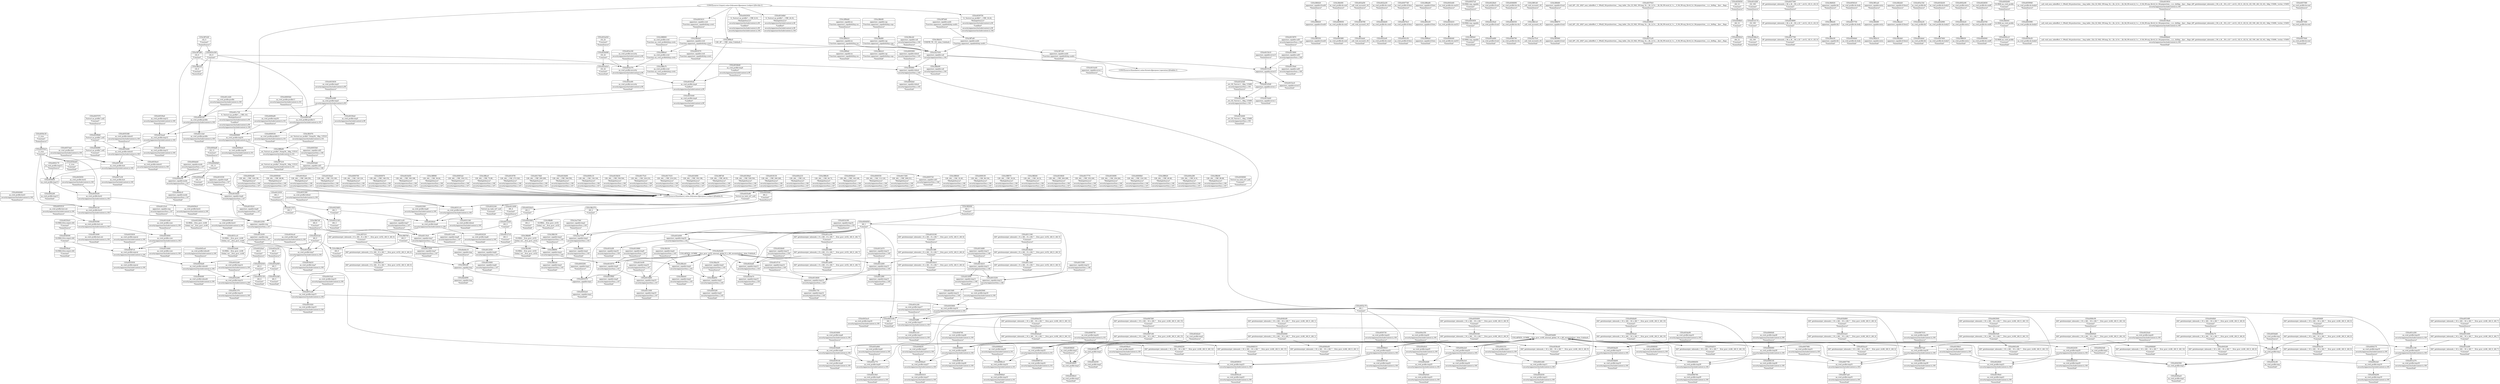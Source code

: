 digraph {
	CE0x4051ed0 [shape=record,shape=Mrecord,label="{CE0x4051ed0|aa_cred_profile:tmp15|security/apparmor/include/context.h,100}"]
	CE0x404fae0 [shape=record,shape=Mrecord,label="{CE0x404fae0|aa_cred_profile:tmp27|security/apparmor/include/context.h,100}"]
	CE0x3fff260 [shape=record,shape=Mrecord,label="{CE0x3fff260|128:_i64,_:_CRE_24,32_|*MultipleSource*|security/apparmor/lsm.c,146|security/apparmor/lsm.c,147}"]
	CE0x3ff4620 [shape=record,shape=Mrecord,label="{CE0x3ff4620|apparmor_capable:if.end4}"]
	CE0x4056dd0 [shape=record,shape=Mrecord,label="{CE0x4056dd0|i1_true|*Constant*|*SummSink*}"]
	CE0x40038f0 [shape=record,shape=Mrecord,label="{CE0x40038f0|aa_cred_profile:do.end|*SummSink*}"]
	CE0x3ffbf80 [shape=record,shape=Mrecord,label="{CE0x3ffbf80|GLOBAL:__llvm_gcov_ctr52|Global_var:__llvm_gcov_ctr52}"]
	CE0x4015800 [shape=record,shape=Mrecord,label="{CE0x4015800|apparmor_capable:call3|security/apparmor/lsm.c,148}"]
	CE0x403afa0 [shape=record,shape=Mrecord,label="{CE0x403afa0|_call_void_mcount()_#2|*SummSink*}"]
	CE0x403eac0 [shape=record,shape=Mrecord,label="{CE0x403eac0|i64*_getelementptr_inbounds_(_16_x_i64_,_16_x_i64_*___llvm_gcov_ctr46,_i64_0,_i64_4)|*Constant*|*SummSink*}"]
	CE0x3ffb2c0 [shape=record,shape=Mrecord,label="{CE0x3ffb2c0|apparmor_capable:cap|Function::apparmor_capable&Arg::cap::|*SummSink*}"]
	CE0x4022a50 [shape=record,shape=Mrecord,label="{CE0x4022a50|aa_cred_profile:do.cond|*SummSource*}"]
	CE0x40477d0 [shape=record,shape=Mrecord,label="{CE0x40477d0|aa_cred_profile:if.then|*SummSource*}"]
	CE0x4012d70 [shape=record,shape=Mrecord,label="{CE0x4012d70|apparmor_capable:tmp13|security/apparmor/lsm.c,149|*SummSource*}"]
	CE0x40123c0 [shape=record,shape=Mrecord,label="{CE0x40123c0|apparmor_capable:cmp|security/apparmor/lsm.c,147|*SummSource*}"]
	CE0x4003160 [shape=record,shape=Mrecord,label="{CE0x4003160|i64_1|*Constant*|*SummSink*}"]
	CE0x4043660 [shape=record,shape=Mrecord,label="{CE0x4043660|aa_cred_profile:tmp16|security/apparmor/include/context.h,100}"]
	CE0x3ff6a80 [shape=record,shape=Mrecord,label="{CE0x3ff6a80|apparmor_capable:if.then|*SummSource*}"]
	CE0x401e270 [shape=record,shape=Mrecord,label="{CE0x401e270|aa_cred_profile:tmp18|security/apparmor/include/context.h,100|*SummSink*}"]
	CE0x4bd4e80 [shape=record,shape=Mrecord,label="{CE0x4bd4e80|COLLAPSED:_GCMRE___llvm_gcov_ctr52_internal_global_8_x_i64_zeroinitializer:_elem_0:default:}"]
	CE0x4011000 [shape=record,shape=Mrecord,label="{CE0x4011000|apparmor_capable:tmp10|security/apparmor/lsm.c,147|*SummSink*}"]
	CE0x4043e60 [shape=record,shape=Mrecord,label="{CE0x4043e60|aa_cred_profile:do.end10|*SummSource*}"]
	CE0x3ff42d0 [shape=record,shape=Mrecord,label="{CE0x3ff42d0|apparmor_capable:tmp}"]
	CE0x4003650 [shape=record,shape=Mrecord,label="{CE0x4003650|GLOBAL:cap_capable|*Constant*}"]
	CE0x4068cc0 [shape=record,shape=Mrecord,label="{CE0x4068cc0|aa_cred_profile:tmp33|security/apparmor/include/context.h,101}"]
	CE0x3ffa370 [shape=record,shape=Mrecord,label="{CE0x3ffa370|i64_2|*Constant*}"]
	CE0x4009050 [shape=record,shape=Mrecord,label="{CE0x4009050|aa_cred_profile:do.end}"]
	CE0x4043d10 [shape=record,shape=Mrecord,label="{CE0x4043d10|aa_cred_profile:do.end10}"]
	CE0x40230a0 [shape=record,shape=Mrecord,label="{CE0x40230a0|aa_cred_profile:if.end}"]
	CE0x4066920 [shape=record,shape=Mrecord,label="{CE0x4066920|i64*_getelementptr_inbounds_(_16_x_i64_,_16_x_i64_*___llvm_gcov_ctr46,_i64_0,_i64_14)|*Constant*}"]
	CE0x3ff7d20 [shape=record,shape=Mrecord,label="{CE0x3ff7d20|i32_0|*Constant*|*SummSource*}"]
	CE0x4046550 [shape=record,shape=Mrecord,label="{CE0x4046550|aa_cred_profile:lor.rhs}"]
	CE0x403e370 [shape=record,shape=Mrecord,label="{CE0x403e370|aa_cred_profile:security|security/apparmor/include/context.h,99}"]
	CE0x4011fc0 [shape=record,shape=Mrecord,label="{CE0x4011fc0|i64_3|*Constant*}"]
	CE0x403d270 [shape=record,shape=Mrecord,label="{CE0x403d270|aa_cred_profile:tmp2}"]
	CE0x404e9e0 [shape=record,shape=Mrecord,label="{CE0x404e9e0|aa_cred_profile:tmp25|security/apparmor/include/context.h,100|*SummSink*}"]
	CE0x4005900 [shape=record,shape=Mrecord,label="{CE0x4005900|apparmor_capable:tobool|security/apparmor/lsm.c,145|*SummSource*}"]
	CE0x4018640 [shape=record,shape=Mrecord,label="{CE0x4018640|128:_i64,_:_CRE_264,268_|*MultipleSource*|security/apparmor/lsm.c,146|security/apparmor/lsm.c,147}"]
	CE0x4043940 [shape=record,shape=Mrecord,label="{CE0x4043940|aa_cred_profile:tmp16|security/apparmor/include/context.h,100|*SummSource*}"]
	CE0x4012350 [shape=record,shape=Mrecord,label="{CE0x4012350|apparmor_capable:cmp|security/apparmor/lsm.c,147}"]
	CE0x401b000 [shape=record,shape=Mrecord,label="{CE0x401b000|apparmor_capable:tmp16|security/apparmor/lsm.c,150}"]
	CE0x4044fb0 [shape=record,shape=Mrecord,label="{CE0x4044fb0|i64*_getelementptr_inbounds_(_16_x_i64_,_16_x_i64_*___llvm_gcov_ctr46,_i64_0,_i64_8)|*Constant*|*SummSource*}"]
	CE0x3ff9fa0 [shape=record,shape=Mrecord,label="{CE0x3ff9fa0|apparmor_capable:ns|Function::apparmor_capable&Arg::ns::|*SummSink*}"]
	CE0x4039140 [shape=record,shape=Mrecord,label="{CE0x4039140|aa_cred_profile:tmp8|security/apparmor/include/context.h,100|*SummSink*}"]
	CE0x4017770 [shape=record,shape=Mrecord,label="{CE0x4017770|128:_i64,_:_CRE_232,240_|*MultipleSource*|security/apparmor/lsm.c,146|security/apparmor/lsm.c,147}"]
	CE0x4066140 [shape=record,shape=Mrecord,label="{CE0x4066140|aa_cred_profile:tmp28|security/apparmor/include/context.h,100|*SummSink*}"]
	CE0x403d350 [shape=record,shape=Mrecord,label="{CE0x403d350|aa_cred_profile:tmp2|*SummSink*}"]
	CE0x3ff91d0 [shape=record,shape=Mrecord,label="{CE0x3ff91d0|_call_void_mcount()_#2|*SummSource*}"]
	CE0x401af90 [shape=record,shape=Mrecord,label="{CE0x401af90|_ret_i32_%error.1,_!dbg_!15489|security/apparmor/lsm.c,150}"]
	CE0x4066640 [shape=record,shape=Mrecord,label="{CE0x4066640|aa_cred_profile:tmp29|security/apparmor/include/context.h,100|*SummSource*}"]
	CE0x4050ce0 [shape=record,shape=Mrecord,label="{CE0x4050ce0|aa_cred_profile:tmp23|security/apparmor/include/context.h,100|*SummSink*}"]
	CE0x40147c0 [shape=record,shape=Mrecord,label="{CE0x40147c0|apparmor_capable:tmp14|security/apparmor/lsm.c,149|*SummSource*}"]
	CE0x4063410 [shape=record,shape=Mrecord,label="{CE0x4063410|aa_cred_profile:tmp27|security/apparmor/include/context.h,100|*SummSink*}"]
	CE0x3ff5960 [shape=record,shape=Mrecord,label="{CE0x3ff5960|apparmor_capable:if.end|*SummSink*}"]
	CE0x4055380 [shape=record,shape=Mrecord,label="{CE0x4055380|aa_cred_profile:tobool1|security/apparmor/include/context.h,100|*SummSource*}"]
	CE0x4067c60 [shape=record,shape=Mrecord,label="{CE0x4067c60|i64*_getelementptr_inbounds_(_16_x_i64_,_16_x_i64_*___llvm_gcov_ctr46,_i64_0,_i64_15)|*Constant*}"]
	CE0x401b2f0 [shape=record,shape=Mrecord,label="{CE0x401b2f0|apparmor_capable:tmp16|security/apparmor/lsm.c,150|*SummSink*}"]
	CE0x40460f0 [shape=record,shape=Mrecord,label="{CE0x40460f0|aa_cred_profile:tobool4|security/apparmor/include/context.h,100|*SummSink*}"]
	CE0x4034d10 [shape=record,shape=Mrecord,label="{CE0x4034d10|aa_cred_profile:tmp7|security/apparmor/include/context.h,100|*SummSink*}"]
	CE0x4031cc0 [shape=record,shape=Mrecord,label="{CE0x4031cc0|GLOBAL:__llvm_gcov_ctr46|Global_var:__llvm_gcov_ctr46}"]
	CE0x403b080 [shape=record,shape=Mrecord,label="{CE0x403b080|i32_22|*Constant*}"]
	CE0x40164c0 [shape=record,shape=Mrecord,label="{CE0x40164c0|i64*_getelementptr_inbounds_(_8_x_i64_,_8_x_i64_*___llvm_gcov_ctr52,_i64_0,_i64_6)|*Constant*|*SummSink*}"]
	CE0x3ffd7d0 [shape=record,shape=Mrecord,label="{CE0x3ffd7d0|i64_0|*Constant*|*SummSource*}"]
	CE0x3ffd6f0 [shape=record,shape=Mrecord,label="{CE0x3ffd6f0|apparmor_capable:tmp2|security/apparmor/lsm.c,145|*SummSink*}"]
	CE0x3ffe000 [shape=record,shape=Mrecord,label="{CE0x3ffe000|aa_cred_profile:do.end|*SummSource*}"]
	CE0x4018490 [shape=record,shape=Mrecord,label="{CE0x4018490|128:_i64,_:_CRE_256,264_|*MultipleSource*|security/apparmor/lsm.c,146|security/apparmor/lsm.c,147}"]
	CE0x40008b0 [shape=record,shape=Mrecord,label="{CE0x40008b0|128:_i64,_:_CRE_124,128_|*MultipleSource*|security/apparmor/lsm.c,146|security/apparmor/lsm.c,147}"]
	CE0x3ffd760 [shape=record,shape=Mrecord,label="{CE0x3ffd760|i64_0|*Constant*}"]
	CE0x3fff620 [shape=record,shape=Mrecord,label="{CE0x3fff620|128:_i64,_:_CRE_40,48_|*MultipleSource*|security/apparmor/lsm.c,146|security/apparmor/lsm.c,147}"]
	CE0x4044460 [shape=record,shape=Mrecord,label="{CE0x4044460|aa_cred_profile:lnot3|security/apparmor/include/context.h,100|*SummSource*}"]
	CE0x403e300 [shape=record,shape=Mrecord,label="{CE0x403e300|i32_0|*Constant*}"]
	CE0x40522d0 [shape=record,shape=Mrecord,label="{CE0x40522d0|aa_cred_profile:tmp14|security/apparmor/include/context.h,100|*SummSource*}"]
	CE0x4005720 [shape=record,shape=Mrecord,label="{CE0x4005720|apparmor_capable:call1|security/apparmor/lsm.c,146|*SummSink*}"]
	CE0x401a600 [shape=record,shape=Mrecord,label="{CE0x401a600|i64*_getelementptr_inbounds_(_8_x_i64_,_8_x_i64_*___llvm_gcov_ctr52,_i64_0,_i64_7)|*Constant*|*SummSink*}"]
	CE0x403f920 [shape=record,shape=Mrecord,label="{CE0x403f920|void_(i8*,_i32,_i64)*_asm_sideeffect_1:_09ud2_0A.pushsection___bug_table,_22a_22_0A2:_09.long_1b_-_2b,_$_0:c_-_2b_0A_09.word_$_1:c_,_0_0A_09.org_2b+$_2:c_0A.popsection_,_i,i,i,_dirflag_,_fpsr_,_flags_}"]
	CE0x4042840 [shape=record,shape=Mrecord,label="{CE0x4042840|i64*_getelementptr_inbounds_(_16_x_i64_,_16_x_i64_*___llvm_gcov_ctr46,_i64_0,_i64_1)|*Constant*}"]
	CE0x40500c0 [shape=record,shape=Mrecord,label="{CE0x40500c0|i64_12|*Constant*|*SummSink*}"]
	CE0x4000a60 [shape=record,shape=Mrecord,label="{CE0x4000a60|128:_i64,_:_CRE_128,136_|*MultipleSource*|security/apparmor/lsm.c,146|security/apparmor/lsm.c,147}"]
	CE0x4012d00 [shape=record,shape=Mrecord,label="{CE0x4012d00|apparmor_capable:tmp13|security/apparmor/lsm.c,149}"]
	CE0x401d2f0 [shape=record,shape=Mrecord,label="{CE0x401d2f0|i32_100|*Constant*|*SummSource*}"]
	CE0x4014d80 [shape=record,shape=Mrecord,label="{CE0x4014d80|apparmor_capable:tmp11|security/apparmor/lsm.c,148|*SummSource*}"]
	CE0x4054cf0 [shape=record,shape=Mrecord,label="{CE0x4054cf0|aa_cred_profile:tmp}"]
	CE0x40518f0 [shape=record,shape=Mrecord,label="{CE0x40518f0|i64*_getelementptr_inbounds_(_16_x_i64_,_16_x_i64_*___llvm_gcov_ctr46,_i64_0,_i64_7)|*Constant*|*SummSource*}"]
	CE0x40660d0 [shape=record,shape=Mrecord,label="{CE0x40660d0|aa_cred_profile:tmp28|security/apparmor/include/context.h,100|*SummSource*}"]
	CE0x4003570 [shape=record,shape=Mrecord,label="{CE0x4003570|apparmor_capable:cred|Function::apparmor_capable&Arg::cred::|*SummSink*}"]
	CE0x3ea75c0 [shape=record,shape=Mrecord,label="{CE0x3ea75c0|_call_void_mcount()_#2|*SummSink*}"]
	CE0x4037760 [shape=record,shape=Mrecord,label="{CE0x4037760|i8*_getelementptr_inbounds_(_36_x_i8_,_36_x_i8_*_.str12,_i32_0,_i32_0)|*Constant*|*SummSink*}"]
	CE0x40520a0 [shape=record,shape=Mrecord,label="{CE0x40520a0|i64_6|*Constant*|*SummSource*}"]
	CE0x4053690 [shape=record,shape=Mrecord,label="{CE0x4053690|aa_cred_profile:lnot.ext|security/apparmor/include/context.h,100|*SummSink*}"]
	CE0x3ffd920 [shape=record,shape=Mrecord,label="{CE0x3ffd920|apparmor_capable:bb|*SummSource*}"]
	CE0x403d4c0 [shape=record,shape=Mrecord,label="{CE0x403d4c0|aa_cred_profile:tmp3}"]
	CE0x4068de0 [shape=record,shape=Mrecord,label="{CE0x4068de0|aa_cred_profile:tmp33|security/apparmor/include/context.h,101|*SummSource*}"]
	CE0x403cbc0 [shape=record,shape=Mrecord,label="{CE0x403cbc0|i64*_getelementptr_inbounds_(_16_x_i64_,_16_x_i64_*___llvm_gcov_ctr46,_i64_0,_i64_4)|*Constant*}"]
	CE0x4034dd0 [shape=record,shape=Mrecord,label="{CE0x4034dd0|aa_cred_profile:tmp8|security/apparmor/include/context.h,100}"]
	CE0x4003200 [shape=record,shape=Mrecord,label="{CE0x4003200|apparmor_capable:tmp1|*SummSource*}"]
	CE0x3ea73b0 [shape=record,shape=Mrecord,label="{CE0x3ea73b0|apparmor_capable:tmp2|security/apparmor/lsm.c,145|*SummSource*}"]
	CE0x40114e0 [shape=record,shape=Mrecord,label="{CE0x40114e0|i64*_getelementptr_inbounds_(_8_x_i64_,_8_x_i64_*___llvm_gcov_ctr52,_i64_0,_i64_5)|*Constant*|*SummSink*}"]
	CE0x4054c50 [shape=record,shape=Mrecord,label="{CE0x4054c50|i64*_getelementptr_inbounds_(_16_x_i64_,_16_x_i64_*___llvm_gcov_ctr46,_i64_0,_i64_0)|*Constant*|*SummSink*}"]
	CE0x4014ab0 [shape=record,shape=Mrecord,label="{CE0x4014ab0|apparmor_capable:error.1|*SummSink*}"]
	CE0x4050730 [shape=record,shape=Mrecord,label="{CE0x4050730|aa_cred_profile:tmp22|security/apparmor/include/context.h,100|*SummSource*}"]
	CE0x4015b10 [shape=record,shape=Mrecord,label="{CE0x4015b10|apparmor_capable:error.0|*SummSource*}"]
	CE0x4052c00 [shape=record,shape=Mrecord,label="{CE0x4052c00|aa_cred_profile:tmp|*SummSink*}"]
	CE0x40564b0 [shape=record,shape=Mrecord,label="{CE0x40564b0|aa_cred_profile:do.body|*SummSink*}"]
	CE0x4046690 [shape=record,shape=Mrecord,label="{CE0x4046690|aa_cred_profile:lor.rhs|*SummSource*}"]
	CE0x404dbd0 [shape=record,shape=Mrecord,label="{CE0x404dbd0|i64*_getelementptr_inbounds_(_16_x_i64_,_16_x_i64_*___llvm_gcov_ctr46,_i64_0,_i64_10)|*Constant*|*SummSource*}"]
	CE0x3ff1ea0 [shape=record,shape=Mrecord,label="{CE0x3ff1ea0|apparmor_capable:entry|*SummSource*}"]
	CE0x404e350 [shape=record,shape=Mrecord,label="{CE0x404e350|aa_cred_profile:tmp24|security/apparmor/include/context.h,100|*SummSource*}"]
	CE0x40539a0 [shape=record,shape=Mrecord,label="{CE0x40539a0|aa_cred_profile:tmp12|security/apparmor/include/context.h,100|*SummSource*}"]
	CE0x4053bc0 [shape=record,shape=Mrecord,label="{CE0x4053bc0|aa_cred_profile:tobool1|security/apparmor/include/context.h,100|*SummSink*}"]
	CE0x4024af0 [shape=record,shape=Mrecord,label="{CE0x4024af0|apparmor_capable:tmp15|security/apparmor/lsm.c,150}"]
	CE0x4019ff0 [shape=record,shape=Mrecord,label="{CE0x4019ff0|i64*_getelementptr_inbounds_(_8_x_i64_,_8_x_i64_*___llvm_gcov_ctr52,_i64_0,_i64_7)|*Constant*}"]
	CE0x4069530 [shape=record,shape=Mrecord,label="{CE0x4069530|aa_cred_profile:profile11|security/apparmor/include/context.h,101|*SummSink*}"]
	CE0x3ff26f0 [shape=record,shape=Mrecord,label="{CE0x3ff26f0|apparmor_capable:entry}"]
	CE0x4014640 [shape=record,shape=Mrecord,label="{CE0x4014640|apparmor_capable:tmp14|security/apparmor/lsm.c,149}"]
	CE0x403da90 [shape=record,shape=Mrecord,label="{CE0x403da90|aa_cred_profile:tmp10|security/apparmor/include/context.h,100|*SummSource*}"]
	CE0x40241b0 [shape=record,shape=Mrecord,label="{CE0x40241b0|i64_0|*Constant*}"]
	CE0x40635d0 [shape=record,shape=Mrecord,label="{CE0x40635d0|i64*_getelementptr_inbounds_(_16_x_i64_,_16_x_i64_*___llvm_gcov_ctr46,_i64_0,_i64_13)|*Constant*}"]
	CE0x4033440 [shape=record,shape=Mrecord,label="{CE0x4033440|aa_cred_profile:tmp4|*LoadInst*|security/apparmor/include/context.h,99|*SummSink*}"]
	CE0x4058590 [shape=record,shape=Mrecord,label="{CE0x4058590|GLOBAL:llvm.expect.i64|*Constant*}"]
	CE0x3ff9d10 [shape=record,shape=Mrecord,label="{CE0x3ff9d10|apparmor_capable:ns|Function::apparmor_capable&Arg::ns::}"]
	CE0x3ff2d20 [shape=record,shape=Mrecord,label="{CE0x3ff2d20|apparmor_capable:if.then2|*SummSource*}"]
	CE0x3ffecb0 [shape=record,shape=Mrecord,label="{CE0x3ffecb0|apparmor_capable:call|security/apparmor/lsm.c,144|*SummSource*}"]
	CE0x403f890 [shape=record,shape=Mrecord,label="{CE0x403f890|i8*_getelementptr_inbounds_(_36_x_i8_,_36_x_i8_*_.str12,_i32_0,_i32_0)|*Constant*}"]
	CE0x40566f0 [shape=record,shape=Mrecord,label="{CE0x40566f0|i64*_getelementptr_inbounds_(_16_x_i64_,_16_x_i64_*___llvm_gcov_ctr46,_i64_0,_i64_0)|*Constant*|*SummSource*}"]
	CE0x405a680 [shape=record,shape=Mrecord,label="{CE0x405a680|aa_cred_profile:if.end|*SummSink*}"]
	CE0x400deb0 [shape=record,shape=Mrecord,label="{CE0x400deb0|apparmor_capable:mode|security/apparmor/lsm.c,147|*SummSource*}"]
	CE0x404fb50 [shape=record,shape=Mrecord,label="{CE0x404fb50|aa_cred_profile:tmp27|security/apparmor/include/context.h,100|*SummSource*}"]
	CE0x4011340 [shape=record,shape=Mrecord,label="{CE0x4011340|i64*_getelementptr_inbounds_(_8_x_i64_,_8_x_i64_*___llvm_gcov_ctr52,_i64_0,_i64_5)|*Constant*|*SummSource*}"]
	CE0x405a8a0 [shape=record,shape=Mrecord,label="{CE0x405a8a0|aa_cred_profile:bb|*SummSink*}"]
	CE0x400e280 [shape=record,shape=Mrecord,label="{CE0x400e280|128:_i64,_:_CRE_8,16_|*MultipleSource*|security/apparmor/lsm.c,146|security/apparmor/lsm.c,147}"]
	CE0x3ff7210 [shape=record,shape=Mrecord,label="{CE0x3ff7210|_ret_%struct.aa_profile*_%tmp34,_!dbg_!15510|security/apparmor/include/context.h,101|*SummSink*}"]
	CE0x400c750 [shape=record,shape=Mrecord,label="{CE0x400c750|apparmor_capable:tmp14|security/apparmor/lsm.c,149|*SummSink*}"]
	CE0x4bd4e10 [shape=record,shape=Mrecord,label="{CE0x4bd4e10|apparmor_capable:tmp|*SummSource*}"]
	CE0x4059390 [shape=record,shape=Mrecord,label="{CE0x4059390|aa_cred_profile:lnot.ext|security/apparmor/include/context.h,100}"]
	CE0x4012220 [shape=record,shape=Mrecord,label="{CE0x4012220|i64_4|*Constant*}"]
	CE0x3fffe90 [shape=record,shape=Mrecord,label="{CE0x3fffe90|128:_i64,_:_CRE_80,88_|*MultipleSource*|security/apparmor/lsm.c,146|security/apparmor/lsm.c,147}"]
	CE0x4032990 [shape=record,shape=Mrecord,label="{CE0x4032990|aa_cred_profile:do.body5}"]
	CE0x401c720 [shape=record,shape=Mrecord,label="{CE0x401c720|0:_%struct.aa_profile*,_:_CRE_0,8_|*MultipleSource*|security/apparmor/include/context.h,99|*LoadInst*|security/apparmor/include/context.h,99|security/apparmor/include/context.h,100}"]
	CE0x3ffb530 [shape=record,shape=Mrecord,label="{CE0x3ffb530|apparmor_capable:tmp3|security/apparmor/lsm.c,145|*SummSource*}"]
	CE0x3ff8630 [shape=record,shape=Mrecord,label="{CE0x3ff8630|aa_cred_profile:entry|*SummSink*}"]
	CE0x4031260 [shape=record,shape=Mrecord,label="{CE0x4031260|aa_cred_profile:tobool|security/apparmor/include/context.h,100|*SummSource*}"]
	CE0x3ffaf10 [shape=record,shape=Mrecord,label="{CE0x3ffaf10|VOIDTB_TE:_CE:_elem_0:default:}"]
	CE0x40379c0 [shape=record,shape=Mrecord,label="{CE0x40379c0|void_(i8*,_i32,_i64)*_asm_sideeffect_1:_09ud2_0A.pushsection___bug_table,_22a_22_0A2:_09.long_1b_-_2b,_$_0:c_-_2b_0A_09.word_$_1:c_,_0_0A_09.org_2b+$_2:c_0A.popsection_,_i,i,i,_dirflag_,_fpsr_,_flags_|*SummSource*}"]
	CE0x4024760 [shape=record,shape=Mrecord,label="{CE0x4024760|aa_cred_profile:do.end8}"]
	CE0x3ff7cb0 [shape=record,shape=Mrecord,label="{CE0x3ff7cb0|apparmor_capable:audit|Function::apparmor_capable&Arg::audit::|*SummSink*}"]
	CE0x4034f40 [shape=record,shape=Mrecord,label="{CE0x4034f40|aa_cred_profile:tmp8|security/apparmor/include/context.h,100|*SummSource*}"]
	CE0x404f250 [shape=record,shape=Mrecord,label="{CE0x404f250|i64*_getelementptr_inbounds_(_16_x_i64_,_16_x_i64_*___llvm_gcov_ctr46,_i64_0,_i64_12)|*Constant*|*SummSink*}"]
	CE0x4000040 [shape=record,shape=Mrecord,label="{CE0x4000040|128:_i64,_:_CRE_88,96_|*MultipleSource*|security/apparmor/lsm.c,146|security/apparmor/lsm.c,147}"]
	CE0x4046790 [shape=record,shape=Mrecord,label="{CE0x4046790|aa_cred_profile:lor.rhs|*SummSink*}"]
	CE0x4035830 [shape=record,shape=Mrecord,label="{CE0x4035830|aa_cred_profile:expval|security/apparmor/include/context.h,100|*SummSource*}"]
	CE0x4043050 [shape=record,shape=Mrecord,label="{CE0x4043050|0:_%struct.aa_profile*,_:_CRE_8,16_|*MultipleSource*|security/apparmor/include/context.h,99|*LoadInst*|security/apparmor/include/context.h,99|security/apparmor/include/context.h,100}"]
	CE0x3ffc970 [shape=record,shape=Mrecord,label="{CE0x3ffc970|_ret_%struct.aa_profile*_%tmp34,_!dbg_!15510|security/apparmor/include/context.h,101|*SummSource*}"]
	CE0x4041820 [shape=record,shape=Mrecord,label="{CE0x4041820|aa_cred_profile:tmp15|security/apparmor/include/context.h,100|*SummSink*}"]
	CE0x40452f0 [shape=record,shape=Mrecord,label="{CE0x40452f0|i64*_getelementptr_inbounds_(_16_x_i64_,_16_x_i64_*___llvm_gcov_ctr46,_i64_0,_i64_8)|*Constant*|*SummSink*}"]
	CE0x401b8b0 [shape=record,shape=Mrecord,label="{CE0x401b8b0|0:_%struct.aa_profile*,_:_CRE_24,32_|*MultipleSource*|security/apparmor/include/context.h,99|*LoadInst*|security/apparmor/include/context.h,99|security/apparmor/include/context.h,100}"]
	CE0x4002b90 [shape=record,shape=Mrecord,label="{CE0x4002b90|GLOBAL:aa_cred_profile|*Constant*|*SummSource*}"]
	CE0x400d9d0 [shape=record,shape=Mrecord,label="{CE0x400d9d0|i32_11|*Constant*}"]
	CE0x3ff1b30 [shape=record,shape=Mrecord,label="{CE0x3ff1b30|apparmor_capable:if.then}"]
	CE0x4031b40 [shape=record,shape=Mrecord,label="{CE0x4031b40|aa_cred_profile:tmp7|security/apparmor/include/context.h,100}"]
	CE0x40182e0 [shape=record,shape=Mrecord,label="{CE0x40182e0|128:_i64,_:_CRE_248,256_|*MultipleSource*|security/apparmor/lsm.c,146|security/apparmor/lsm.c,147}"]
	CE0x3ff3060 [shape=record,shape=Mrecord,label="{CE0x3ff3060|apparmor_capable:tobool|security/apparmor/lsm.c,145}"]
	CE0x4045bd0 [shape=record,shape=Mrecord,label="{CE0x4045bd0|aa_cred_profile:tobool4|security/apparmor/include/context.h,100}"]
	CE0x4050bc0 [shape=record,shape=Mrecord,label="{CE0x4050bc0|aa_cred_profile:tmp23|security/apparmor/include/context.h,100|*SummSource*}"]
	CE0x3ffaf80 [shape=record,shape=Mrecord,label="{CE0x3ffaf80|apparmor_capable:cap|Function::apparmor_capable&Arg::cap::}"]
	CE0x4057da0 [shape=record,shape=Mrecord,label="{CE0x4057da0|aa_cred_profile:lnot|security/apparmor/include/context.h,100|*SummSource*}"]
	CE0x4067aa0 [shape=record,shape=Mrecord,label="{CE0x4067aa0|aa_cred_profile:tmp31|security/apparmor/include/context.h,100|*SummSink*}"]
	CE0x40159a0 [shape=record,shape=Mrecord,label="{CE0x40159a0|apparmor_capable:call3|security/apparmor/lsm.c,148|*SummSink*}"]
	CE0x4044a30 [shape=record,shape=Mrecord,label="{CE0x4044a30|aa_cred_profile:bb}"]
	CE0x403db00 [shape=record,shape=Mrecord,label="{CE0x403db00|aa_cred_profile:tmp10|security/apparmor/include/context.h,100|*SummSink*}"]
	CE0x4016ba0 [shape=record,shape=Mrecord,label="{CE0x4016ba0|128:_i64,_:_CRE_152,160_|*MultipleSource*|security/apparmor/lsm.c,146|security/apparmor/lsm.c,147}"]
	CE0x3ffeec0 [shape=record,shape=Mrecord,label="{CE0x3ffeec0|apparmor_capable:if.then2}"]
	CE0x4053b20 [shape=record,shape=Mrecord,label="{CE0x4053b20|aa_cred_profile:tmp12|security/apparmor/include/context.h,100|*SummSink*}"]
	CE0x40591d0 [shape=record,shape=Mrecord,label="{CE0x40591d0|aa_cred_profile:lnot3|security/apparmor/include/context.h,100|*SummSink*}"]
	CE0x3ff4420 [shape=record,shape=Mrecord,label="{CE0x3ff4420|apparmor_capable:if.end4|*SummSource*}"]
	CE0x40354c0 [shape=record,shape=Mrecord,label="{CE0x40354c0|GLOBAL:llvm.expect.i64|*Constant*|*SummSource*}"]
	CE0x403c3c0 [shape=record,shape=Mrecord,label="{CE0x403c3c0|aa_cred_profile:tmp17|security/apparmor/include/context.h,100|*SummSink*}"]
	CE0x3ff99e0 [shape=record,shape=Mrecord,label="{CE0x3ff99e0|GLOBAL:cap_capable|*Constant*|*SummSink*}"]
	CE0x4044b00 [shape=record,shape=Mrecord,label="{CE0x4044b00|aa_cred_profile:do.cond}"]
	CE0x3ffa220 [shape=record,shape=Mrecord,label="{CE0x3ffa220|i32_0|*Constant*|*SummSink*}"]
	CE0x4051600 [shape=record,shape=Mrecord,label="{CE0x4051600|i64*_getelementptr_inbounds_(_16_x_i64_,_16_x_i64_*___llvm_gcov_ctr46,_i64_0,_i64_7)|*Constant*}"]
	CE0x403a770 [shape=record,shape=Mrecord,label="{CE0x403a770|aa_cred_profile:tmp9|security/apparmor/include/context.h,100}"]
	CE0x4011a30 [shape=record,shape=Mrecord,label="{CE0x4011a30|apparmor_capable:tmp7|security/apparmor/lsm.c,147|*SummSource*}"]
	CE0x4059a30 [shape=record,shape=Mrecord,label="{CE0x4059a30|aa_cred_profile:do.body6|*SummSink*}"]
	CE0x405a250 [shape=record,shape=Mrecord,label="{CE0x405a250|i64_5|*Constant*|*SummSource*}"]
	CE0x401d170 [shape=record,shape=Mrecord,label="{CE0x401d170|i32_100|*Constant*}"]
	CE0x4010d60 [shape=record,shape=Mrecord,label="{CE0x4010d60|apparmor_capable:tmp10|security/apparmor/lsm.c,147}"]
	CE0x4052c70 [shape=record,shape=Mrecord,label="{CE0x4052c70|i64_1|*Constant*}"]
	CE0x403af30 [shape=record,shape=Mrecord,label="{CE0x403af30|_call_void_mcount()_#2|*SummSource*}"]
	CE0x40507a0 [shape=record,shape=Mrecord,label="{CE0x40507a0|aa_cred_profile:tmp22|security/apparmor/include/context.h,100|*SummSink*}"]
	CE0x4024830 [shape=record,shape=Mrecord,label="{CE0x4024830|aa_cred_profile:do.end8|*SummSource*}"]
	CE0x404f760 [shape=record,shape=Mrecord,label="{CE0x404f760|aa_cred_profile:tmp26|security/apparmor/include/context.h,100|*SummSource*}"]
	CE0x4052030 [shape=record,shape=Mrecord,label="{CE0x4052030|i64_6|*Constant*}"]
	CE0x405a3d0 [shape=record,shape=Mrecord,label="{CE0x405a3d0|i64_5|*Constant*|*SummSink*}"]
	CE0x400de40 [shape=record,shape=Mrecord,label="{CE0x400de40|apparmor_capable:mode|security/apparmor/lsm.c,147}"]
	CE0x4002e90 [shape=record,shape=Mrecord,label="{CE0x4002e90|aa_cred_profile:entry|*SummSource*}"]
	CE0x4015380 [shape=record,shape=Mrecord,label="{CE0x4015380|apparmor_capable:tmp12|security/apparmor/lsm.c,148|*SummSource*}"]
	CE0x3ffde80 [shape=record,shape=Mrecord,label="{CE0x3ffde80|apparmor_capable:call|security/apparmor/lsm.c,144|*SummSink*}"]
	CE0x4000700 [shape=record,shape=Mrecord,label="{CE0x4000700|128:_i64,_:_CRE_120,124_|*MultipleSource*|security/apparmor/lsm.c,146|security/apparmor/lsm.c,147}"]
	CE0x4000f70 [shape=record,shape=Mrecord,label="{CE0x4000f70|128:_i64,_:_CRE_148,152_|*MultipleSource*|security/apparmor/lsm.c,146|security/apparmor/lsm.c,147}"]
	CE0x4014f90 [shape=record,shape=Mrecord,label="{CE0x4014f90|apparmor_capable:tmp11|security/apparmor/lsm.c,148|*SummSink*}"]
	CE0x40336a0 [shape=record,shape=Mrecord,label="{CE0x40336a0|aa_cred_profile:tmp5|security/apparmor/include/context.h,99|*SummSink*}"]
	CE0x4042030 [shape=record,shape=Mrecord,label="{CE0x4042030|aa_cred_profile:tmp11|security/apparmor/include/context.h,100|*SummSink*}"]
	CE0x4050910 [shape=record,shape=Mrecord,label="{CE0x4050910|aa_cred_profile:tmp23|security/apparmor/include/context.h,100}"]
	CE0x4016d50 [shape=record,shape=Mrecord,label="{CE0x4016d50|128:_i64,_:_CRE_160,188_|*MultipleSource*|security/apparmor/lsm.c,146|security/apparmor/lsm.c,147}"]
	CE0x4019ba0 [shape=record,shape=Mrecord,label="{CE0x4019ba0|_call_void_asm_sideeffect_1:_09ud2_0A.pushsection___bug_table,_22a_22_0A2:_09.long_1b_-_2b,_$_0:c_-_2b_0A_09.word_$_1:c_,_0_0A_09.org_2b+$_2:c_0A.popsection_,_i,i,i,_dirflag_,_fpsr_,_flags_(i8*_getelementptr_inbounds_(_36_x_i8_,_36_x_i8_*_.str12,_i32_0,_i32_0),_i32_100,_i64_12)_#2,_!dbg_!15490,_!srcloc_!15493|security/apparmor/include/context.h,100}"]
	CE0x403da20 [shape=record,shape=Mrecord,label="{CE0x403da20|aa_cred_profile:tmp10|security/apparmor/include/context.h,100}"]
	CE0x40055b0 [shape=record,shape=Mrecord,label="{CE0x40055b0|apparmor_capable:call1|security/apparmor/lsm.c,146|*SummSource*}"]
	CE0x4057d30 [shape=record,shape=Mrecord,label="{CE0x4057d30|aa_cred_profile:lnot|security/apparmor/include/context.h,100}"]
	CE0x403d2e0 [shape=record,shape=Mrecord,label="{CE0x403d2e0|aa_cred_profile:tmp2|*SummSource*}"]
	CE0x403a160 [shape=record,shape=Mrecord,label="{CE0x403a160|aa_cred_profile:security|security/apparmor/include/context.h,99|*SummSource*}"]
	CE0x4023f40 [shape=record,shape=Mrecord,label="{CE0x4023f40|aa_cred_profile:tmp6|security/apparmor/include/context.h,100|*SummSource*}"]
	CE0x4052200 [shape=record,shape=Mrecord,label="{CE0x4052200|aa_cred_profile:tmp14|security/apparmor/include/context.h,100}"]
	CE0x4066760 [shape=record,shape=Mrecord,label="{CE0x4066760|aa_cred_profile:tmp29|security/apparmor/include/context.h,100|*SummSink*}"]
	CE0x404e6d0 [shape=record,shape=Mrecord,label="{CE0x404e6d0|aa_cred_profile:tmp25|security/apparmor/include/context.h,100}"]
	CE0x4018eb0 [shape=record,shape=Mrecord,label="{CE0x4018eb0|apparmor_capable:tmp6|security/apparmor/lsm.c,147}"]
	CE0x4063940 [shape=record,shape=Mrecord,label="{CE0x4063940|i64*_getelementptr_inbounds_(_16_x_i64_,_16_x_i64_*___llvm_gcov_ctr46,_i64_0,_i64_13)|*Constant*|*SummSource*}"]
	CE0x3ffa9e0 [shape=record,shape=Mrecord,label="{CE0x3ffa9e0|GLOBAL:aa_cred_profile|*Constant*}"]
	CE0x4041d40 [shape=record,shape=Mrecord,label="{CE0x4041d40|aa_cred_profile:tmp11|security/apparmor/include/context.h,100}"]
	CE0x4002170 [shape=record,shape=Mrecord,label="{CE0x4002170|aa_cred_profile:tmp13|*SummSource*}"]
	CE0x40142d0 [shape=record,shape=Mrecord,label="{CE0x40142d0|aa_cred_profile:conv|security/apparmor/include/context.h,100|*SummSource*}"]
	CE0x3ff7010 [shape=record,shape=Mrecord,label="{CE0x3ff7010|i64*_getelementptr_inbounds_(_8_x_i64_,_8_x_i64_*___llvm_gcov_ctr52,_i64_0,_i64_0)|*Constant*|*SummSource*}"]
	CE0x4050ea0 [shape=record,shape=Mrecord,label="{CE0x4050ea0|i64*_getelementptr_inbounds_(_16_x_i64_,_16_x_i64_*___llvm_gcov_ctr46,_i64_0,_i64_10)|*Constant*}"]
	CE0x4043c50 [shape=record,shape=Mrecord,label="{CE0x4043c50|aa_cred_profile:if.then|*SummSink*}"]
	CE0x404f6f0 [shape=record,shape=Mrecord,label="{CE0x404f6f0|aa_cred_profile:tmp26|security/apparmor/include/context.h,100}"]
	CE0x3ffbff0 [shape=record,shape=Mrecord,label="{CE0x3ffbff0|GLOBAL:__llvm_gcov_ctr52|Global_var:__llvm_gcov_ctr52|*SummSource*}"]
	CE0x403e480 [shape=record,shape=Mrecord,label="{CE0x403e480|aa_cred_profile:tmp5|security/apparmor/include/context.h,99}"]
	CE0x401e190 [shape=record,shape=Mrecord,label="{CE0x401e190|aa_cred_profile:tmp18|security/apparmor/include/context.h,100}"]
	CE0x4047600 [shape=record,shape=Mrecord,label="{CE0x4047600|aa_cred_profile:do.body5|*SummSink*}"]
	CE0x40687c0 [shape=record,shape=Mrecord,label="{CE0x40687c0|aa_cred_profile:tmp32|security/apparmor/include/context.h,101|*SummSink*}"]
	CE0x4052130 [shape=record,shape=Mrecord,label="{CE0x4052130|i64_6|*Constant*|*SummSink*}"]
	CE0x3ff2b10 [shape=record,shape=Mrecord,label="{CE0x3ff2b10|apparmor_capable:entry|*SummSink*}"]
	CE0x3ff8b80 [shape=record,shape=Mrecord,label="{CE0x3ff8b80|_ret_%struct.aa_profile*_%tmp34,_!dbg_!15510|security/apparmor/include/context.h,101}"]
	CE0x40456c0 [shape=record,shape=Mrecord,label="{CE0x40456c0|aa_cred_profile:lnot2|security/apparmor/include/context.h,100|*SummSink*}"]
	CE0x4057750 [shape=record,shape=Mrecord,label="{CE0x4057750|aa_cred_profile:do.body}"]
	CE0x405a000 [shape=record,shape=Mrecord,label="{CE0x405a000|i64_5|*Constant*}"]
	CE0x40398d0 [shape=record,shape=Mrecord,label="{CE0x40398d0|%struct.aa_profile*_null|*Constant*}"]
	CE0x3ff9bc0 [shape=record,shape=Mrecord,label="{CE0x3ff9bc0|128:_i8*,_:_CRE:_elem_0:default:}"]
	CE0x4050400 [shape=record,shape=Mrecord,label="{CE0x4050400|i64*_getelementptr_inbounds_(_16_x_i64_,_16_x_i64_*___llvm_gcov_ctr46,_i64_0,_i64_9)|*Constant*|*SummSource*}"]
	CE0x3fff980 [shape=record,shape=Mrecord,label="{CE0x3fff980|128:_i64,_:_CRE_56,64_|*MultipleSource*|security/apparmor/lsm.c,146|security/apparmor/lsm.c,147}"]
	CE0x40145d0 [shape=record,shape=Mrecord,label="{CE0x40145d0|apparmor_capable:error.1}"]
	CE0x40228e0 [shape=record,shape=Mrecord,label="{CE0x40228e0|aa_cred_profile:if.end|*SummSource*}"]
	CE0x400d290 [shape=record,shape=Mrecord,label="{CE0x400d290|aa_cred_profile:tmp19|security/apparmor/include/context.h,100|*SummSink*}"]
	CE0x3ff8e20 [shape=record,shape=Mrecord,label="{CE0x3ff8e20|i64_0|*Constant*|*SummSink*}"]
	CE0x401c5a0 [shape=record,shape=Mrecord,label="{CE0x401c5a0|aa_cred_profile:profile|security/apparmor/include/context.h,100|*SummSink*}"]
	CE0x404e2e0 [shape=record,shape=Mrecord,label="{CE0x404e2e0|aa_cred_profile:tmp24|security/apparmor/include/context.h,100}"]
	CE0x4039750 [shape=record,shape=Mrecord,label="{CE0x4039750|0:_%struct.aa_profile*,_:_CRE_16,24_|*MultipleSource*|security/apparmor/include/context.h,99|*LoadInst*|security/apparmor/include/context.h,99|security/apparmor/include/context.h,100}"]
	CE0x4053510 [shape=record,shape=Mrecord,label="{CE0x4053510|aa_cred_profile:lnot.ext|security/apparmor/include/context.h,100|*SummSource*}"]
	CE0x4041f10 [shape=record,shape=Mrecord,label="{CE0x4041f10|aa_cred_profile:tmp11|security/apparmor/include/context.h,100|*SummSource*}"]
	CE0x4003270 [shape=record,shape=Mrecord,label="{CE0x4003270|apparmor_capable:tmp1}"]
	CE0x3ff96a0 [shape=record,shape=Mrecord,label="{CE0x3ff96a0|apparmor_capable:if.then|*SummSink*}"]
	CE0x4022430 [shape=record,shape=Mrecord,label="{CE0x4022430|aa_cred_profile:tmp20|security/apparmor/include/context.h,100}"]
	CE0x4012930 [shape=record,shape=Mrecord,label="{CE0x4012930|apparmor_capable:tmp8|security/apparmor/lsm.c,147}"]
	CE0x4002b20 [shape=record,shape=Mrecord,label="{CE0x4002b20|aa_cred_profile:entry}"]
	CE0x4035e80 [shape=record,shape=Mrecord,label="{CE0x4035e80|%struct.aa_task_cxt*_null|*Constant*}"]
	CE0x40003a0 [shape=record,shape=Mrecord,label="{CE0x40003a0|128:_i64,_:_CRE_104,112_|*MultipleSource*|security/apparmor/lsm.c,146|security/apparmor/lsm.c,147}"]
	CE0x401c420 [shape=record,shape=Mrecord,label="{CE0x401c420|aa_cred_profile:profile|security/apparmor/include/context.h,100|*SummSource*}"]
	CE0x4022510 [shape=record,shape=Mrecord,label="{CE0x4022510|aa_cred_profile:tmp20|security/apparmor/include/context.h,100|*SummSink*}"]
	CE0x4032b30 [shape=record,shape=Mrecord,label="{CE0x4032b30|aa_cred_profile:do.body5|*SummSource*}"]
	CE0x4012140 [shape=record,shape=Mrecord,label="{CE0x4012140|i64_3|*Constant*|*SummSink*}"]
	CE0x403a020 [shape=record,shape=Mrecord,label="{CE0x403a020|i32_22|*Constant*|*SummSource*}"]
	CE0x4036060 [shape=record,shape=Mrecord,label="{CE0x4036060|%struct.aa_task_cxt*_null|*Constant*|*SummSource*}"]
	CE0x4068750 [shape=record,shape=Mrecord,label="{CE0x4068750|aa_cred_profile:tmp32|security/apparmor/include/context.h,101|*SummSource*}"]
	CE0x40199e0 [shape=record,shape=Mrecord,label="{CE0x40199e0|aa_cred_profile:tmp21|security/apparmor/include/context.h,100|*SummSink*}"]
	CE0x401b640 [shape=record,shape=Mrecord,label="{CE0x401b640|_ret_i32_%error.1,_!dbg_!15489|security/apparmor/lsm.c,150|*SummSink*}"]
	CE0x4047070 [shape=record,shape=Mrecord,label="{CE0x4047070|%struct.aa_profile*_null|*Constant*|*SummSource*}"]
	CE0x40198c0 [shape=record,shape=Mrecord,label="{CE0x40198c0|aa_cred_profile:tmp21|security/apparmor/include/context.h,100|*SummSource*}"]
	CE0x3fffce0 [shape=record,shape=Mrecord,label="{CE0x3fffce0|128:_i64,_:_CRE_72,80_|*MultipleSource*|security/apparmor/lsm.c,146|security/apparmor/lsm.c,147}"]
	CE0x40102c0 [shape=record,shape=Mrecord,label="{CE0x40102c0|apparmor_capable:tmp6|security/apparmor/lsm.c,147|*SummSink*}"]
	"CONST[source:0(mediator),value:2(dynamic)][purpose:{subject}][SnkIdx:0]"
	CE0x40693b0 [shape=record,shape=Mrecord,label="{CE0x40693b0|aa_cred_profile:profile11|security/apparmor/include/context.h,101|*SummSource*}"]
	CE0x4015870 [shape=record,shape=Mrecord,label="{CE0x4015870|apparmor_capable:call3|security/apparmor/lsm.c,148|*SummSource*}"]
	CE0x400da80 [shape=record,shape=Mrecord,label="{CE0x400da80|i32_11|*Constant*|*SummSink*}"]
	CE0x40187f0 [shape=record,shape=Mrecord,label="{CE0x40187f0|128:_i64,_:_CRE_272,528_|*MultipleSource*|security/apparmor/lsm.c,146|security/apparmor/lsm.c,147}"]
	CE0x4010400 [shape=record,shape=Mrecord,label="{CE0x4010400|apparmor_capable:tmp8|security/apparmor/lsm.c,147|*SummSink*}"]
	CE0x40565c0 [shape=record,shape=Mrecord,label="{CE0x40565c0|i64*_getelementptr_inbounds_(_16_x_i64_,_16_x_i64_*___llvm_gcov_ctr46,_i64_0,_i64_0)|*Constant*}"]
	CE0x4067480 [shape=record,shape=Mrecord,label="{CE0x4067480|aa_cred_profile:tmp30|security/apparmor/include/context.h,100|*SummSink*}"]
	CE0x40554c0 [shape=record,shape=Mrecord,label="{CE0x40554c0|i1_true|*Constant*}"]
	CE0x3ff41e0 [shape=record,shape=Mrecord,label="{CE0x3ff41e0|i64*_getelementptr_inbounds_(_8_x_i64_,_8_x_i64_*___llvm_gcov_ctr52,_i64_0,_i64_0)|*Constant*|*SummSink*}"]
	CE0x403a960 [shape=record,shape=Mrecord,label="{CE0x403a960|aa_cred_profile:tmp9|security/apparmor/include/context.h,100|*SummSource*}"]
	CE0x4066060 [shape=record,shape=Mrecord,label="{CE0x4066060|aa_cred_profile:tmp28|security/apparmor/include/context.h,100}"]
	CE0x4010330 [shape=record,shape=Mrecord,label="{CE0x4010330|apparmor_capable:tmp6|security/apparmor/lsm.c,147|*SummSource*}"]
	CE0x3ffc080 [shape=record,shape=Mrecord,label="{CE0x3ffc080|GLOBAL:__llvm_gcov_ctr52|Global_var:__llvm_gcov_ctr52|*SummSink*}"]
	CE0x4010570 [shape=record,shape=Mrecord,label="{CE0x4010570|apparmor_capable:tmp9|security/apparmor/lsm.c,147}"]
	CE0x4012690 [shape=record,shape=Mrecord,label="{CE0x4012690|i64_4|*Constant*|*SummSource*}"]
	CE0x4037a30 [shape=record,shape=Mrecord,label="{CE0x4037a30|void_(i8*,_i32,_i64)*_asm_sideeffect_1:_09ud2_0A.pushsection___bug_table,_22a_22_0A2:_09.long_1b_-_2b,_$_0:c_-_2b_0A_09.word_$_1:c_,_0_0A_09.org_2b+$_2:c_0A.popsection_,_i,i,i,_dirflag_,_fpsr_,_flags_|*SummSink*}"]
	CE0x401e200 [shape=record,shape=Mrecord,label="{CE0x401e200|aa_cred_profile:tmp18|security/apparmor/include/context.h,100|*SummSource*}"]
	CE0x4002cc0 [shape=record,shape=Mrecord,label="{CE0x4002cc0|GLOBAL:aa_cred_profile|*Constant*|*SummSink*}"]
	CE0x4024d70 [shape=record,shape=Mrecord,label="{CE0x4024d70|apparmor_capable:tmp15|security/apparmor/lsm.c,150|*SummSink*}"]
	CE0x4044120 [shape=record,shape=Mrecord,label="{CE0x4044120|aa_cred_profile:lnot3|security/apparmor/include/context.h,100}"]
	CE0x4040c80 [shape=record,shape=Mrecord,label="{CE0x4040c80|i64*_getelementptr_inbounds_(_16_x_i64_,_16_x_i64_*___llvm_gcov_ctr46,_i64_0,_i64_1)|*Constant*|*SummSource*}"]
	CE0x4016160 [shape=record,shape=Mrecord,label="{CE0x4016160|i64*_getelementptr_inbounds_(_8_x_i64_,_8_x_i64_*___llvm_gcov_ctr52,_i64_0,_i64_6)|*Constant*|*SummSource*}"]
	CE0x4012f80 [shape=record,shape=Mrecord,label="{CE0x4012f80|apparmor_capable:tmp13|security/apparmor/lsm.c,149|*SummSink*}"]
	CE0x40127c0 [shape=record,shape=Mrecord,label="{CE0x40127c0|i64_4|*Constant*|*SummSink*}"]
	CE0x40170b0 [shape=record,shape=Mrecord,label="{CE0x40170b0|128:_i64,_:_CRE_200,208_|*MultipleSource*|security/apparmor/lsm.c,146|security/apparmor/lsm.c,147}"]
	CE0x4054d60 [shape=record,shape=Mrecord,label="{CE0x4054d60|COLLAPSED:_GCMRE___llvm_gcov_ctr46_internal_global_16_x_i64_zeroinitializer:_elem_0:default:}"]
	CE0x4053d40 [shape=record,shape=Mrecord,label="{CE0x4053d40|aa_cred_profile:tobool1|security/apparmor/include/context.h,100}"]
	CE0x4066450 [shape=record,shape=Mrecord,label="{CE0x4066450|aa_cred_profile:tmp29|security/apparmor/include/context.h,100}"]
	CE0x40356a0 [shape=record,shape=Mrecord,label="{CE0x40356a0|GLOBAL:llvm.expect.i64|*Constant*|*SummSink*}"]
	CE0x4014460 [shape=record,shape=Mrecord,label="{CE0x4014460|aa_cred_profile:conv|security/apparmor/include/context.h,100|*SummSink*}"]
	CE0x4003060 [shape=record,shape=Mrecord,label="{CE0x4003060|i64_2|*Constant*|*SummSink*}"]
	CE0x3ffb0f0 [shape=record,shape=Mrecord,label="{CE0x3ffb0f0|apparmor_capable:cap|Function::apparmor_capable&Arg::cap::|*SummSource*}"]
	CE0x4012430 [shape=record,shape=Mrecord,label="{CE0x4012430|apparmor_capable:cmp|security/apparmor/lsm.c,147|*SummSink*}"]
	CE0x404e8c0 [shape=record,shape=Mrecord,label="{CE0x404e8c0|aa_cred_profile:tmp25|security/apparmor/include/context.h,100|*SummSource*}"]
	CE0x404eba0 [shape=record,shape=Mrecord,label="{CE0x404eba0|i64*_getelementptr_inbounds_(_16_x_i64_,_16_x_i64_*___llvm_gcov_ctr46,_i64_0,_i64_12)|*Constant*}"]
	CE0x3ff9dd0 [shape=record,shape=Mrecord,label="{CE0x3ff9dd0|apparmor_capable:ns|Function::apparmor_capable&Arg::ns::|*SummSource*}"]
	CE0x40154f0 [shape=record,shape=Mrecord,label="{CE0x40154f0|apparmor_capable:tmp12|security/apparmor/lsm.c,148|*SummSink*}"]
	CE0x4018d00 [shape=record,shape=Mrecord,label="{CE0x4018d00|128:_i64,_:_CRE_544,592_|*MultipleSource*|security/apparmor/lsm.c,146|security/apparmor/lsm.c,147}"]
	CE0x40345a0 [shape=record,shape=Mrecord,label="{CE0x40345a0|aa_cred_profile:tmp4|*LoadInst*|security/apparmor/include/context.h,99}"]
	CE0x3ffebf0 [shape=record,shape=Mrecord,label="{CE0x3ffebf0|i64*_getelementptr_inbounds_(_8_x_i64_,_8_x_i64_*___llvm_gcov_ctr52,_i64_0,_i64_0)|*Constant*}"]
	CE0x4bd4f90 [shape=record,shape=Mrecord,label="{CE0x4bd4f90|apparmor_capable:tmp|*SummSink*}"]
	CE0x4000c10 [shape=record,shape=Mrecord,label="{CE0x4000c10|128:_i64,_:_CRE_136,144_|*MultipleSource*|security/apparmor/lsm.c,146|security/apparmor/lsm.c,147}"]
	CE0x40052f0 [shape=record,shape=Mrecord,label="{CE0x40052f0|apparmor_capable:tmp5|security/apparmor/lsm.c,145|*SummSink*}"]
	CE0x4011e40 [shape=record,shape=Mrecord,label="{CE0x4011e40|apparmor_capable:tmp8|security/apparmor/lsm.c,147|*SummSource*}"]
	CE0x4024220 [shape=record,shape=Mrecord,label="{CE0x4024220|aa_cred_profile:tmp6|security/apparmor/include/context.h,100|*SummSink*}"]
	CE0x4014a40 [shape=record,shape=Mrecord,label="{CE0x4014a40|apparmor_capable:error.1|*SummSource*}"]
	CE0x4046f80 [shape=record,shape=Mrecord,label="{CE0x4046f80|%struct.aa_profile*_null|*Constant*|*SummSink*}"]
	CE0x4068310 [shape=record,shape=Mrecord,label="{CE0x4068310|i64*_getelementptr_inbounds_(_16_x_i64_,_16_x_i64_*___llvm_gcov_ctr46,_i64_0,_i64_15)|*Constant*|*SummSink*}"]
	CE0x40240e0 [shape=record,shape=Mrecord,label="{CE0x40240e0|aa_cred_profile:tmp6|security/apparmor/include/context.h,100}"]
	CE0x4046440 [shape=record,shape=Mrecord,label="{CE0x4046440|aa_cred_profile:do.end10|*SummSink*}"]
	CE0x3ffd1e0 [shape=record,shape=Mrecord,label="{CE0x3ffd1e0|_call_void_mcount()_#2}"]
	CE0x400d170 [shape=record,shape=Mrecord,label="{CE0x400d170|aa_cred_profile:tmp19|security/apparmor/include/context.h,100|*SummSource*}"]
	CE0x3ffa6e0 [shape=record,shape=Mrecord,label="{CE0x3ffa6e0|apparmor_capable:tmp4|security/apparmor/lsm.c,145|*SummSink*}"]
	CE0x4018b50 [shape=record,shape=Mrecord,label="{CE0x4018b50|128:_i64,_:_CRE_536,544_|*MultipleSource*|security/apparmor/lsm.c,146|security/apparmor/lsm.c,147}"]
	CE0x40673a0 [shape=record,shape=Mrecord,label="{CE0x40673a0|aa_cred_profile:tmp30|security/apparmor/include/context.h,100}"]
	CE0x400dcc0 [shape=record,shape=Mrecord,label="{CE0x400dcc0|apparmor_capable:mode|security/apparmor/lsm.c,147|*SummSink*}"]
	CE0x4067790 [shape=record,shape=Mrecord,label="{CE0x4067790|aa_cred_profile:tmp31|security/apparmor/include/context.h,100}"]
	CE0x4038bc0 [shape=record,shape=Mrecord,label="{CE0x4038bc0|i32_100|*Constant*|*SummSink*}"]
	CE0x404ef10 [shape=record,shape=Mrecord,label="{CE0x404ef10|i64*_getelementptr_inbounds_(_16_x_i64_,_16_x_i64_*___llvm_gcov_ctr46,_i64_0,_i64_12)|*Constant*|*SummSource*}"]
	CE0x4011b00 [shape=record,shape=Mrecord,label="{CE0x4011b00|apparmor_capable:tmp7|security/apparmor/lsm.c,147|*SummSink*}"]
	CE0x40054d0 [shape=record,shape=Mrecord,label="{CE0x40054d0|apparmor_capable:call1|security/apparmor/lsm.c,146}"]
	CE0x40416a0 [shape=record,shape=Mrecord,label="{CE0x40416a0|aa_cred_profile:tmp15|security/apparmor/include/context.h,100|*SummSource*}"]
	CE0x4050340 [shape=record,shape=Mrecord,label="{CE0x4050340|i64*_getelementptr_inbounds_(_16_x_i64_,_16_x_i64_*___llvm_gcov_ctr46,_i64_0,_i64_9)|*Constant*}"]
	CE0x4067fd0 [shape=record,shape=Mrecord,label="{CE0x4067fd0|i64*_getelementptr_inbounds_(_16_x_i64_,_16_x_i64_*___llvm_gcov_ctr46,_i64_0,_i64_15)|*Constant*|*SummSource*}"]
	CE0x4043ac0 [shape=record,shape=Mrecord,label="{CE0x4043ac0|aa_cred_profile:tmp16|security/apparmor/include/context.h,100|*SummSink*}"]
	CE0x40151e0 [shape=record,shape=Mrecord,label="{CE0x40151e0|apparmor_capable:error.0}"]
	CE0x403e4f0 [shape=record,shape=Mrecord,label="{CE0x403e4f0|aa_cred_profile:security|security/apparmor/include/context.h,99|*SummSink*}"]
	CE0x401baa0 [shape=record,shape=Mrecord,label="{CE0x401baa0|aa_cred_profile:tmp12|security/apparmor/include/context.h,100}"]
	CE0x401b5d0 [shape=record,shape=Mrecord,label="{CE0x401b5d0|_ret_i32_%error.1,_!dbg_!15489|security/apparmor/lsm.c,150|*SummSource*}"]
	CE0x3ffcdc0 [shape=record,shape=Mrecord,label="{CE0x3ffcdc0|apparmor_capable:tmp4|security/apparmor/lsm.c,145}"]
	CE0x403c240 [shape=record,shape=Mrecord,label="{CE0x403c240|aa_cred_profile:tmp17|security/apparmor/include/context.h,100|*SummSource*}"]
	CE0x40119c0 [shape=record,shape=Mrecord,label="{CE0x40119c0|apparmor_capable:tmp7|security/apparmor/lsm.c,147}"]
	CE0x4036780 [shape=record,shape=Mrecord,label="{CE0x4036780|_call_void_mcount()_#2}"]
	CE0x4068fa0 [shape=record,shape=Mrecord,label="{CE0x4068fa0|aa_cred_profile:tmp33|security/apparmor/include/context.h,101|*SummSink*}"]
	CE0x4036620 [shape=record,shape=Mrecord,label="{CE0x4036620|aa_cred_profile:tmp3|*SummSource*}"]
	CE0x3ff44f0 [shape=record,shape=Mrecord,label="{CE0x3ff44f0|apparmor_capable:if.end|*SummSource*}"]
	"CONST[source:1(input),value:2(dynamic)][purpose:{subject}][SrcIdx:1]"
	CE0x4045650 [shape=record,shape=Mrecord,label="{CE0x4045650|aa_cred_profile:lnot2|security/apparmor/include/context.h,100|*SummSource*}"]
	CE0x40346d0 [shape=record,shape=Mrecord,label="{CE0x40346d0|aa_cred_profile:tmp4|*LoadInst*|security/apparmor/include/context.h,99|*SummSource*}"]
	CE0x404e3c0 [shape=record,shape=Mrecord,label="{CE0x404e3c0|aa_cred_profile:tmp24|security/apparmor/include/context.h,100|*SummSink*}"]
	CE0x40109b0 [shape=record,shape=Mrecord,label="{CE0x40109b0|apparmor_capable:tmp9|security/apparmor/lsm.c,147|*SummSink*}"]
	CE0x4033f90 [shape=record,shape=Mrecord,label="{CE0x4033f90|GLOBAL:__llvm_gcov_ctr46|Global_var:__llvm_gcov_ctr46|*SummSource*}"]
	CE0x3ff7af0 [shape=record,shape=Mrecord,label="{CE0x3ff7af0|apparmor_capable:audit|Function::apparmor_capable&Arg::audit::}"]
	CE0x403bff0 [shape=record,shape=Mrecord,label="{CE0x403bff0|aa_cred_profile:tmp17|security/apparmor/include/context.h,100}"]
	CE0x404df10 [shape=record,shape=Mrecord,label="{CE0x404df10|i64*_getelementptr_inbounds_(_16_x_i64_,_16_x_i64_*___llvm_gcov_ctr46,_i64_0,_i64_10)|*Constant*|*SummSink*}"]
	CE0x4069340 [shape=record,shape=Mrecord,label="{CE0x4069340|aa_cred_profile:profile11|security/apparmor/include/context.h,101}"]
	CE0x4015ff0 [shape=record,shape=Mrecord,label="{CE0x4015ff0|i64*_getelementptr_inbounds_(_8_x_i64_,_8_x_i64_*___llvm_gcov_ctr52,_i64_0,_i64_6)|*Constant*}"]
	CE0x4069be0 [shape=record,shape=Mrecord,label="{CE0x4069be0|aa_cred_profile:tmp34|security/apparmor/include/context.h,101|*SummSink*}"]
	CE0x4040ae0 [shape=record,shape=Mrecord,label="{CE0x4040ae0|aa_cred_profile:tmp1|*SummSink*}"]
	CE0x404ffe0 [shape=record,shape=Mrecord,label="{CE0x404ffe0|i64_12|*Constant*}"]
	CE0x4015ec0 [shape=record,shape=Mrecord,label="{CE0x4015ec0|apparmor_capable:error.0|*SummSink*}"]
	CE0x40311c0 [shape=record,shape=Mrecord,label="{CE0x40311c0|aa_cred_profile:tobool|security/apparmor/include/context.h,100}"]
	CE0x405a7b0 [shape=record,shape=Mrecord,label="{CE0x405a7b0|aa_cred_profile:bb|*SummSource*}"]
	CE0x40175c0 [shape=record,shape=Mrecord,label="{CE0x40175c0|128:_i64,_:_CRE_224,232_|*MultipleSource*|security/apparmor/lsm.c,146|security/apparmor/lsm.c,147}"]
	CE0x4019f10 [shape=record,shape=Mrecord,label="{CE0x4019f10|_call_void_asm_sideeffect_1:_09ud2_0A.pushsection___bug_table,_22a_22_0A2:_09.long_1b_-_2b,_$_0:c_-_2b_0A_09.word_$_1:c_,_0_0A_09.org_2b+$_2:c_0A.popsection_,_i,i,i,_dirflag_,_fpsr_,_flags_(i8*_getelementptr_inbounds_(_36_x_i8_,_36_x_i8_*_.str12,_i32_0,_i32_0),_i32_100,_i64_12)_#2,_!dbg_!15490,_!srcloc_!15493|security/apparmor/include/context.h,100|*SummSource*}"]
	CE0x3ff2000 [shape=record,shape=Mrecord,label="{CE0x3ff2000|i64_1|*Constant*|*SummSource*}"]
	CE0x400daf0 [shape=record,shape=Mrecord,label="{CE0x400daf0|i32_11|*Constant*|*SummSource*}"]
	CE0x4059940 [shape=record,shape=Mrecord,label="{CE0x4059940|aa_cred_profile:do.body6|*SummSource*}"]
	CE0x4067980 [shape=record,shape=Mrecord,label="{CE0x4067980|aa_cred_profile:tmp31|security/apparmor/include/context.h,100|*SummSource*}"]
	CE0x4057e30 [shape=record,shape=Mrecord,label="{CE0x4057e30|aa_cred_profile:lnot|security/apparmor/include/context.h,100|*SummSink*}"]
	CE0x4044940 [shape=record,shape=Mrecord,label="{CE0x4044940|aa_cred_profile:do.end8|*SummSink*}"]
	CE0x3ff8f90 [shape=record,shape=Mrecord,label="{CE0x3ff8f90|apparmor_capable:tmp3|security/apparmor/lsm.c,145}"]
	CE0x3ff8a70 [shape=record,shape=Mrecord,label="{CE0x3ff8a70|aa_cred_profile:cred|Function::aa_cred_profile&Arg::cred::|*SummSink*}"]
	CE0x4057400 [shape=record,shape=Mrecord,label="{CE0x4057400|aa_cred_profile:lor.end}"]
	CE0x3ffb5a0 [shape=record,shape=Mrecord,label="{CE0x3ffb5a0|apparmor_capable:tmp3|security/apparmor/lsm.c,145|*SummSink*}"]
	CE0x40037a0 [shape=record,shape=Mrecord,label="{CE0x40037a0|GLOBAL:cap_capable|*Constant*|*SummSource*}"]
	CE0x4040320 [shape=record,shape=Mrecord,label="{CE0x4040320|aa_cred_profile:profile|security/apparmor/include/context.h,100}"]
	CE0x4017410 [shape=record,shape=Mrecord,label="{CE0x4017410|128:_i64,_:_CRE_216,224_|*MultipleSource*|security/apparmor/lsm.c,146|security/apparmor/lsm.c,147}"]
	CE0x4024b60 [shape=record,shape=Mrecord,label="{CE0x4024b60|apparmor_capable:tmp15|security/apparmor/lsm.c,150|*SummSource*}"]
	CE0x4037360 [shape=record,shape=Mrecord,label="{CE0x4037360|i8*_getelementptr_inbounds_(_36_x_i8_,_36_x_i8_*_.str12,_i32_0,_i32_0)|*Constant*|*SummSource*}"]
	CE0x4032340 [shape=record,shape=Mrecord,label="{CE0x4032340|%struct.aa_task_cxt*_null|*Constant*|*SummSink*}"]
	CE0x4010880 [shape=record,shape=Mrecord,label="{CE0x4010880|apparmor_capable:tmp9|security/apparmor/lsm.c,147|*SummSource*}"]
	CE0x4056c50 [shape=record,shape=Mrecord,label="{CE0x4056c50|i1_true|*Constant*|*SummSource*}"]
	CE0x4041370 [shape=record,shape=Mrecord,label="{CE0x4041370|aa_cred_profile:tmp14|security/apparmor/include/context.h,100|*SummSink*}"]
	CE0x4004950 [shape=record,shape=Mrecord,label="{CE0x4004950|i64_1|*Constant*}"]
	CE0x3ff6b40 [shape=record,shape=Mrecord,label="{CE0x3ff6b40|apparmor_capable:bb}"]
	CE0x3ff6870 [shape=record,shape=Mrecord,label="{CE0x3ff6870|apparmor_capable:if.end}"]
	CE0x3ffcf30 [shape=record,shape=Mrecord,label="{CE0x3ffcf30|apparmor_capable:tmp4|security/apparmor/lsm.c,145|*SummSource*}"]
	CE0x403b860 [shape=record,shape=Mrecord,label="{CE0x403b860|i64*_getelementptr_inbounds_(_16_x_i64_,_16_x_i64_*___llvm_gcov_ctr46,_i64_0,_i64_4)|*Constant*|*SummSource*}"]
	CE0x4022820 [shape=record,shape=Mrecord,label="{CE0x4022820|aa_cred_profile:tmp21|security/apparmor/include/context.h,100}"]
	CE0x4056f50 [shape=record,shape=Mrecord,label="{CE0x4056f50|aa_cred_profile:tmp13}"]
	CE0x4015250 [shape=record,shape=Mrecord,label="{CE0x4015250|apparmor_capable:tmp12|security/apparmor/lsm.c,148}"]
	CE0x40696f0 [shape=record,shape=Mrecord,label="{CE0x40696f0|aa_cred_profile:tmp34|security/apparmor/include/context.h,101}"]
	CE0x3ea7630 [shape=record,shape=Mrecord,label="{CE0x3ea7630|apparmor_capable:call|security/apparmor/lsm.c,144}"]
	CE0x3ea7550 [shape=record,shape=Mrecord,label="{CE0x3ea7550|apparmor_capable:tmp2|security/apparmor/lsm.c,145}"]
	CE0x403c9e0 [shape=record,shape=Mrecord,label="{CE0x403c9e0|aa_cred_profile:tmp9|security/apparmor/include/context.h,100|*SummSink*}"]
	CE0x4012030 [shape=record,shape=Mrecord,label="{CE0x4012030|i64_3|*Constant*|*SummSource*}"]
	CE0x3ff86a0 [shape=record,shape=Mrecord,label="{CE0x3ff86a0|aa_cred_profile:cred|Function::aa_cred_profile&Arg::cred::}"]
	CE0x4031340 [shape=record,shape=Mrecord,label="{CE0x4031340|aa_cred_profile:tobool|security/apparmor/include/context.h,100|*SummSink*}"]
	CE0x4042560 [shape=record,shape=Mrecord,label="{CE0x4042560|aa_cred_profile:tmp1}"]
	CE0x3ffa850 [shape=record,shape=Mrecord,label="{CE0x3ffa850|apparmor_capable:tmp5|security/apparmor/lsm.c,145}"]
	CE0x40032e0 [shape=record,shape=Mrecord,label="{CE0x40032e0|apparmor_capable:tmp1|*SummSink*}"]
	CE0x3ff8800 [shape=record,shape=Mrecord,label="{CE0x3ff8800|aa_cred_profile:cred|Function::aa_cred_profile&Arg::cred::|*SummSource*}"]
	CE0x4066fd0 [shape=record,shape=Mrecord,label="{CE0x4066fd0|i64*_getelementptr_inbounds_(_16_x_i64_,_16_x_i64_*___llvm_gcov_ctr46,_i64_0,_i64_14)|*Constant*|*SummSink*}"]
	CE0x4034ca0 [shape=record,shape=Mrecord,label="{CE0x4034ca0|aa_cred_profile:tmp7|security/apparmor/include/context.h,100|*SummSource*}"]
	CE0x4016f00 [shape=record,shape=Mrecord,label="{CE0x4016f00|128:_i64,_:_CRE_192,196_|*MultipleSource*|security/apparmor/lsm.c,146|security/apparmor/lsm.c,147}"]
	CE0x3fff7d0 [shape=record,shape=Mrecord,label="{CE0x3fff7d0|128:_i64,_:_CRE_48,52_|*MultipleSource*|security/apparmor/lsm.c,146|security/apparmor/lsm.c,147}"]
	CE0x4002fa0 [shape=record,shape=Mrecord,label="{CE0x4002fa0|apparmor_capable:tobool|security/apparmor/lsm.c,145|*SummSink*}"]
	CE0x401b180 [shape=record,shape=Mrecord,label="{CE0x401b180|apparmor_capable:tmp16|security/apparmor/lsm.c,150|*SummSource*}"]
	CE0x40189a0 [shape=record,shape=Mrecord,label="{CE0x40189a0|128:_i64,_:_CRE_528,536_|*MultipleSource*|security/apparmor/lsm.c,146|security/apparmor/lsm.c,147}"]
	CE0x401dc80 [shape=record,shape=Mrecord,label="{CE0x401dc80|i64*_getelementptr_inbounds_(_16_x_i64_,_16_x_i64_*___llvm_gcov_ctr46,_i64_0,_i64_7)|*Constant*|*SummSink*}"]
	CE0x4003990 [shape=record,shape=Mrecord,label="{CE0x4003990|aa_cred_profile:do.body6}"]
	CE0x3ff5550 [shape=record,shape=Mrecord,label="{CE0x3ff5550|apparmor_capable:if.end4|*SummSink*}"]
	CE0x40022f0 [shape=record,shape=Mrecord,label="{CE0x40022f0|aa_cred_profile:tmp13|*SummSink*}"]
	CE0x400bfe0 [shape=record,shape=Mrecord,label="{CE0x400bfe0|_call_void_asm_sideeffect_1:_09ud2_0A.pushsection___bug_table,_22a_22_0A2:_09.long_1b_-_2b,_$_0:c_-_2b_0A_09.word_$_1:c_,_0_0A_09.org_2b+$_2:c_0A.popsection_,_i,i,i,_dirflag_,_fpsr_,_flags_(i8*_getelementptr_inbounds_(_36_x_i8_,_36_x_i8_*_.str12,_i32_0,_i32_0),_i32_100,_i64_12)_#2,_!dbg_!15490,_!srcloc_!15493|security/apparmor/include/context.h,100|*SummSink*}"]
	CE0x4050050 [shape=record,shape=Mrecord,label="{CE0x4050050|i64_12|*Constant*|*SummSource*}"]
	CE0x40366c0 [shape=record,shape=Mrecord,label="{CE0x40366c0|aa_cred_profile:tmp3|*SummSink*}"]
	CE0x4035930 [shape=record,shape=Mrecord,label="{CE0x4035930|aa_cred_profile:expval|security/apparmor/include/context.h,100|*SummSink*}"]
	CE0x3ffeb30 [shape=record,shape=Mrecord,label="{CE0x3ffeb30|apparmor_capable:bb|*SummSink*}"]
	CE0x401a160 [shape=record,shape=Mrecord,label="{CE0x401a160|i64*_getelementptr_inbounds_(_8_x_i64_,_8_x_i64_*___llvm_gcov_ctr52,_i64_0,_i64_7)|*Constant*|*SummSource*}"]
	CE0x3ff7b60 [shape=record,shape=Mrecord,label="{CE0x3ff7b60|apparmor_capable:audit|Function::apparmor_capable&Arg::audit::|*SummSource*}"]
	CE0x4054dd0 [shape=record,shape=Mrecord,label="{CE0x4054dd0|aa_cred_profile:tmp|*SummSource*}"]
	CE0x4053850 [shape=record,shape=Mrecord,label="{CE0x4053850|aa_cred_profile:conv|security/apparmor/include/context.h,100}"]
	CE0x4018130 [shape=record,shape=Mrecord,label="{CE0x4018130|128:_i64,_:_CRE_240,248_|*MultipleSource*|security/apparmor/lsm.c,146|security/apparmor/lsm.c,147}"]
	CE0x400e210 [shape=record,shape=Mrecord,label="{CE0x400e210|128:_i64,_:_CRE_0,8_|*MultipleSource*|security/apparmor/lsm.c,146|security/apparmor/lsm.c,147}"]
	CE0x4057580 [shape=record,shape=Mrecord,label="{CE0x4057580|aa_cred_profile:lor.end|*SummSource*}"]
	CE0x3fffb30 [shape=record,shape=Mrecord,label="{CE0x3fffb30|128:_i64,_:_CRE_64,72_|*MultipleSource*|security/apparmor/lsm.c,146|security/apparmor/lsm.c,147}"]
	CE0x40506c0 [shape=record,shape=Mrecord,label="{CE0x40506c0|aa_cred_profile:tmp22|security/apparmor/include/context.h,100}"]
	CE0x40686e0 [shape=record,shape=Mrecord,label="{CE0x40686e0|aa_cred_profile:tmp32|security/apparmor/include/context.h,101}"]
	CE0x400cfa0 [shape=record,shape=Mrecord,label="{CE0x400cfa0|aa_cred_profile:tmp19|security/apparmor/include/context.h,100}"]
	CE0x4023400 [shape=record,shape=Mrecord,label="{CE0x4023400|i64_3|*Constant*}"]
	CE0x4014d10 [shape=record,shape=Mrecord,label="{CE0x4014d10|apparmor_capable:tmp11|security/apparmor/lsm.c,148}"]
	CE0x4003410 [shape=record,shape=Mrecord,label="{CE0x4003410|apparmor_capable:cred|Function::apparmor_capable&Arg::cred::|*SummSource*}"]
	CE0x4000dc0 [shape=record,shape=Mrecord,label="{CE0x4000dc0|128:_i64,_:_CRE_144,148_|*MultipleSource*|security/apparmor/lsm.c,146|security/apparmor/lsm.c,147}"]
	CE0x4044c70 [shape=record,shape=Mrecord,label="{CE0x4044c70|i64*_getelementptr_inbounds_(_16_x_i64_,_16_x_i64_*___llvm_gcov_ctr46,_i64_0,_i64_8)|*Constant*}"]
	CE0x40563c0 [shape=record,shape=Mrecord,label="{CE0x40563c0|aa_cred_profile:do.body|*SummSource*}"]
	CE0x4033630 [shape=record,shape=Mrecord,label="{CE0x4033630|aa_cred_profile:tmp5|security/apparmor/include/context.h,99|*SummSource*}"]
	CE0x4010e90 [shape=record,shape=Mrecord,label="{CE0x4010e90|apparmor_capable:tmp10|security/apparmor/lsm.c,147|*SummSource*}"]
	CE0x3ff7a80 [shape=record,shape=Mrecord,label="{CE0x3ff7a80|i32_0|*Constant*}"]
	CE0x403a0c0 [shape=record,shape=Mrecord,label="{CE0x403a0c0|i32_22|*Constant*|*SummSink*}"]
	CE0x3ffeda0 [shape=record,shape=Mrecord,label="{CE0x3ffeda0|apparmor_capable:cred|Function::apparmor_capable&Arg::cred::}"]
	CE0x4000550 [shape=record,shape=Mrecord,label="{CE0x4000550|128:_i64,_:_CRE_112,120_|*MultipleSource*|security/apparmor/lsm.c,146|security/apparmor/lsm.c,147}"]
	"CONST[source:0(mediator),value:0(static)][purpose:{operation}][SnkIdx:1]"
	CE0x40587c0 [shape=record,shape=Mrecord,label="{CE0x40587c0|aa_cred_profile:expval|security/apparmor/include/context.h,100}"]
	CE0x4017260 [shape=record,shape=Mrecord,label="{CE0x4017260|128:_i64,_:_CRE_208,212_|*MultipleSource*|security/apparmor/lsm.c,146|security/apparmor/lsm.c,147}"]
	CE0x3fff440 [shape=record,shape=Mrecord,label="{CE0x3fff440|128:_i64,_:_CRE_32,40_|*MultipleSource*|security/apparmor/lsm.c,146|security/apparmor/lsm.c,147}"]
	CE0x4067410 [shape=record,shape=Mrecord,label="{CE0x4067410|aa_cred_profile:tmp30|security/apparmor/include/context.h,100|*SummSource*}"]
	CE0x4040e00 [shape=record,shape=Mrecord,label="{CE0x4040e00|i64*_getelementptr_inbounds_(_16_x_i64_,_16_x_i64_*___llvm_gcov_ctr46,_i64_0,_i64_1)|*Constant*|*SummSink*}"]
	CE0x40425d0 [shape=record,shape=Mrecord,label="{CE0x40425d0|aa_cred_profile:tmp1|*SummSource*}"]
	CE0x3ff2db0 [shape=record,shape=Mrecord,label="{CE0x3ff2db0|apparmor_capable:if.then2|*SummSink*}"]
	CE0x40476c0 [shape=record,shape=Mrecord,label="{CE0x40476c0|aa_cred_profile:if.then}"]
	CE0x4022ef0 [shape=record,shape=Mrecord,label="{CE0x4022ef0|aa_cred_profile:do.cond|*SummSink*}"]
	CE0x4045430 [shape=record,shape=Mrecord,label="{CE0x4045430|aa_cred_profile:lnot2|security/apparmor/include/context.h,100}"]
	CE0x40224a0 [shape=record,shape=Mrecord,label="{CE0x40224a0|aa_cred_profile:tmp20|security/apparmor/include/context.h,100|*SummSource*}"]
	CE0x4033dd0 [shape=record,shape=Mrecord,label="{CE0x4033dd0|GLOBAL:__llvm_gcov_ctr46|Global_var:__llvm_gcov_ctr46|*SummSink*}"]
	CE0x40001f0 [shape=record,shape=Mrecord,label="{CE0x40001f0|128:_i64,_:_CRE_96,104_|*MultipleSource*|security/apparmor/lsm.c,146|security/apparmor/lsm.c,147}"]
	CE0x3fff070 [shape=record,shape=Mrecord,label="{CE0x3fff070|128:_i64,_:_CRE_16,24_|*MultipleSource*|security/apparmor/lsm.c,146|security/apparmor/lsm.c,147}"]
	CE0x3ffaa50 [shape=record,shape=Mrecord,label="{CE0x3ffaa50|apparmor_capable:tmp5|security/apparmor/lsm.c,145|*SummSource*}"]
	CE0x4066c90 [shape=record,shape=Mrecord,label="{CE0x4066c90|i64*_getelementptr_inbounds_(_16_x_i64_,_16_x_i64_*___llvm_gcov_ctr46,_i64_0,_i64_14)|*Constant*|*SummSource*}"]
	CE0x4063c80 [shape=record,shape=Mrecord,label="{CE0x4063c80|i64*_getelementptr_inbounds_(_16_x_i64_,_16_x_i64_*___llvm_gcov_ctr46,_i64_0,_i64_13)|*Constant*|*SummSink*}"]
	CE0x4010b20 [shape=record,shape=Mrecord,label="{CE0x4010b20|i64*_getelementptr_inbounds_(_8_x_i64_,_8_x_i64_*___llvm_gcov_ctr52,_i64_0,_i64_5)|*Constant*}"]
	CE0x4005890 [shape=record,shape=Mrecord,label="{CE0x4005890|i64_2|*Constant*|*SummSource*}"]
	CE0x4069a80 [shape=record,shape=Mrecord,label="{CE0x4069a80|aa_cred_profile:tmp34|security/apparmor/include/context.h,101|*SummSource*}"]
	CE0x4045ce0 [shape=record,shape=Mrecord,label="{CE0x4045ce0|aa_cred_profile:tobool4|security/apparmor/include/context.h,100|*SummSource*}"]
	CE0x4057640 [shape=record,shape=Mrecord,label="{CE0x4057640|aa_cred_profile:lor.end|*SummSink*}"]
	CE0x4038e40 [shape=record,shape=Mrecord,label="{CE0x4038e40|i64*_getelementptr_inbounds_(_16_x_i64_,_16_x_i64_*___llvm_gcov_ctr46,_i64_0,_i64_9)|*Constant*|*SummSink*}"]
	CE0x404f7d0 [shape=record,shape=Mrecord,label="{CE0x404f7d0|aa_cred_profile:tmp26|security/apparmor/include/context.h,100|*SummSink*}"]
	CE0x40324e0 [shape=record,shape=Mrecord,label="{CE0x40324e0|i64_2|*Constant*}"]
	CE0x4024af0 -> CE0x401b000
	CE0x4066450 -> CE0x4054d60
	CE0x4044120 -> CE0x40591d0
	CE0x400e210 -> "CONST[source:0(mediator),value:2(dynamic)][purpose:{subject}][SnkIdx:0]"
	CE0x4014640 -> CE0x4bd4e80
	CE0x4057400 -> CE0x4057640
	CE0x4000700 -> "CONST[source:0(mediator),value:2(dynamic)][purpose:{subject}][SnkIdx:0]"
	CE0x40119c0 -> CE0x4011b00
	CE0x4018eb0 -> CE0x4012350
	CE0x4035e80 -> CE0x40311c0
	CE0x4044c70 -> CE0x4022430
	CE0x3ffaf10 -> CE0x3ea7630
	CE0x3ff7b60 -> CE0x3ff7af0
	CE0x4043660 -> CE0x4043ac0
	CE0x4050050 -> CE0x404ffe0
	CE0x4036780 -> CE0x403afa0
	CE0x401b5d0 -> CE0x401af90
	CE0x40518f0 -> CE0x4051600
	CE0x4003990 -> CE0x4059a30
	CE0x4045bd0 -> CE0x4052200
	CE0x403a770 -> CE0x403c9e0
	CE0x40151e0 -> CE0x40145d0
	CE0x4042840 -> CE0x403d270
	CE0x4067790 -> CE0x4067aa0
	CE0x4052c70 -> CE0x4068cc0
	CE0x40693b0 -> CE0x4069340
	CE0x4056f50 -> CE0x4045430
	CE0x3ea7630 -> CE0x40145d0
	CE0x40198c0 -> CE0x4022820
	CE0x404e2e0 -> CE0x404e3c0
	CE0x40228e0 -> CE0x40230a0
	CE0x4033f90 -> CE0x4031cc0
	CE0x4031b40 -> CE0x4034d10
	CE0x4036060 -> CE0x4035e80
	CE0x4031cc0 -> CE0x4031b40
	CE0x4003200 -> CE0x4003270
	CE0x4bd4e80 -> CE0x4014d10
	CE0x3fff260 -> "CONST[source:0(mediator),value:2(dynamic)][purpose:{subject}][SnkIdx:0]"
	CE0x4033630 -> CE0x403e480
	CE0x4044b00 -> CE0x4022ef0
	CE0x4009050 -> CE0x40038f0
	CE0x4050400 -> CE0x4050340
	CE0x3ff8f90 -> CE0x3ffb5a0
	CE0x4018eb0 -> CE0x40102c0
	CE0x3ff8b80 -> CE0x40054d0
	CE0x4052030 -> CE0x4052200
	CE0x4010880 -> CE0x4010570
	CE0x4010570 -> CE0x40109b0
	CE0x404fae0 -> CE0x4063410
	CE0x3fffb30 -> "CONST[source:0(mediator),value:2(dynamic)][purpose:{subject}][SnkIdx:0]"
	CE0x4053d40 -> CE0x4053bc0
	CE0x4052c70 -> CE0x4050910
	CE0x3ffb530 -> CE0x3ff8f90
	CE0x4011fc0 -> CE0x40119c0
	CE0x3fff620 -> "CONST[source:0(mediator),value:2(dynamic)][purpose:{subject}][SnkIdx:0]"
	CE0x4054cf0 -> CE0x4052c00
	CE0x3ff26f0 -> CE0x3ff2b10
	CE0x403b080 -> CE0x403a0c0
	CE0x40635d0 -> CE0x4063c80
	CE0x4004950 -> CE0x4003270
	CE0x4050340 -> CE0x4038e40
	CE0x4015250 -> CE0x40154f0
	CE0x4069340 -> CE0x40696f0
	CE0x3ffbff0 -> CE0x3ffbf80
	CE0x3ffa850 -> CE0x40052f0
	CE0x4046550 -> CE0x4046790
	CE0x3ff1ea0 -> CE0x3ff26f0
	CE0x4016d50 -> "CONST[source:0(mediator),value:2(dynamic)][purpose:{subject}][SnkIdx:0]"
	CE0x4002b20 -> CE0x3ff8630
	CE0x4054d60 -> CE0x4066060
	CE0x3ffe000 -> CE0x4009050
	CE0x40566f0 -> CE0x40565c0
	CE0x4016f00 -> "CONST[source:0(mediator),value:2(dynamic)][purpose:{subject}][SnkIdx:0]"
	CE0x40398d0 -> CE0x4053d40
	CE0x4058590 -> CE0x40356a0
	CE0x4031cc0 -> CE0x4051ed0
	CE0x40416a0 -> CE0x4051ed0
	CE0x40554c0 -> CE0x4056dd0
	CE0x403d4c0 -> CE0x40366c0
	CE0x4052c70 -> CE0x403bff0
	CE0x4011a30 -> CE0x40119c0
	CE0x3ea7630 -> CE0x40151e0
	CE0x4015800 -> CE0x40159a0
	CE0x4019f10 -> CE0x4019ba0
	CE0x4024af0 -> CE0x4024d70
	CE0x405a250 -> CE0x405a000
	CE0x4012350 -> CE0x40119c0
	CE0x4003270 -> CE0x4bd4e80
	CE0x40565c0 -> CE0x4054c50
	CE0x4012220 -> CE0x40127c0
	CE0x40241b0 -> CE0x4045bd0
	CE0x3ffd7d0 -> CE0x40241b0
	CE0x3ff9dd0 -> CE0x3ff9d10
	CE0x40175c0 -> "CONST[source:0(mediator),value:2(dynamic)][purpose:{subject}][SnkIdx:0]"
	CE0x3ffa370 -> CE0x3ea7550
	CE0x4067fd0 -> CE0x4067c60
	CE0x4012d70 -> CE0x4012d00
	CE0x403e300 -> CE0x403e370
	CE0x40673a0 -> CE0x4067480
	CE0x4024830 -> CE0x4024760
	CE0x4057d30 -> CE0x4057e30
	CE0x4052c70 -> CE0x4022820
	CE0x4040c80 -> CE0x4042840
	CE0x3ff7af0 -> CE0x3ea7630
	CE0x4018130 -> "CONST[source:0(mediator),value:2(dynamic)][purpose:{subject}][SnkIdx:0]"
	CE0x4018d00 -> "CONST[source:0(mediator),value:2(dynamic)][purpose:{subject}][SnkIdx:0]"
	CE0x4044120 -> CE0x4059390
	CE0x40696f0 -> CE0x4069be0
	CE0x4002170 -> CE0x4056f50
	CE0x4035e80 -> CE0x4032340
	CE0x40008b0 -> "CONST[source:0(mediator),value:2(dynamic)][purpose:{subject}][SnkIdx:0]"
	CE0x403c240 -> CE0x403bff0
	CE0x404e8c0 -> CE0x404e6d0
	CE0x4045430 -> CE0x4044120
	CE0x4057d30 -> CE0x4056f50
	CE0x400de40 -> CE0x4018eb0
	CE0x3ffa850 -> CE0x4bd4e80
	CE0x4040320 -> CE0x401baa0
	CE0x4019ba0 -> CE0x400bfe0
	CE0x4067c60 -> CE0x4068310
	CE0x3ffd7d0 -> CE0x3ffd760
	CE0x404eba0 -> CE0x404f6f0
	CE0x4011fc0 -> CE0x4012140
	CE0x401baa0 -> CE0x4053b20
	CE0x3ff2d20 -> CE0x3ffeec0
	CE0x4043660 -> CE0x403bff0
	CE0x4034ca0 -> CE0x4031b40
	CE0x4018640 -> "CONST[source:0(mediator),value:2(dynamic)][purpose:{subject}][SnkIdx:0]"
	CE0x4052c70 -> CE0x403d4c0
	CE0x3ff4620 -> CE0x3ff5550
	CE0x403e480 -> CE0x40336a0
	CE0x40054d0 -> CE0x400de40
	CE0x3ffebf0 -> CE0x3ff41e0
	CE0x3ffeda0 -> CE0x3ea7630
	CE0x3ff86a0 -> CE0x403e370
	CE0x4052c70 -> CE0x4003160
	CE0x40241b0 -> CE0x4051ed0
	CE0x4051ed0 -> CE0x4041820
	CE0x403a770 -> CE0x4054d60
	CE0x40696f0 -> CE0x3ff8b80
	CE0x40230a0 -> CE0x405a680
	CE0x4053d40 -> CE0x4057d30
	CE0x4012d00 -> CE0x4012f80
	"CONST[source:1(input),value:2(dynamic)][purpose:{subject}][SrcIdx:1]" -> CE0x401b8b0
	CE0x4bd4e80 -> CE0x4012d00
	CE0x403da90 -> CE0x403da20
	CE0x3ff9bc0 -> CE0x40345a0
	CE0x4050ea0 -> CE0x404e2e0
	CE0x40001f0 -> "CONST[source:0(mediator),value:2(dynamic)][purpose:{subject}][SnkIdx:0]"
	CE0x404e6d0 -> CE0x404e9e0
	CE0x4004950 -> CE0x4010d60
	CE0x4012930 -> CE0x4010400
	CE0x4010570 -> CE0x4010d60
	CE0x4052c70 -> CE0x404fae0
	CE0x40145d0 -> CE0x401af90
	CE0x3ff7cb0 -> "CONST[source:0(mediator),value:0(static)][purpose:{operation}][SnkIdx:1]"
	CE0x4023400 -> CE0x40240e0
	CE0x3ff6a80 -> CE0x3ff1b30
	CE0x4054d60 -> CE0x4043660
	CE0x401b180 -> CE0x401b000
	CE0x4067410 -> CE0x40673a0
	CE0x4050bc0 -> CE0x4050910
	CE0x4000dc0 -> "CONST[source:0(mediator),value:2(dynamic)][purpose:{subject}][SnkIdx:0]"
	CE0x3ffeda0 -> CE0x3ff86a0
	CE0x4043e60 -> CE0x4043d10
	CE0x4000550 -> "CONST[source:0(mediator),value:2(dynamic)][purpose:{subject}][SnkIdx:0]"
	CE0x3ffcdc0 -> CE0x3ffa6e0
	CE0x404fb50 -> CE0x404fae0
	CE0x40522d0 -> CE0x4052200
	CE0x4034dd0 -> CE0x403a770
	CE0x4035830 -> CE0x40587c0
	CE0x40189a0 -> "CONST[source:0(mediator),value:2(dynamic)][purpose:{subject}][SnkIdx:0]"
	CE0x40241b0 -> CE0x40587c0
	CE0x3ff9bc0 -> CE0x3ea7630
	CE0x3ffcf30 -> CE0x3ffcdc0
	CE0x3fff440 -> "CONST[source:0(mediator),value:2(dynamic)][purpose:{subject}][SnkIdx:0]"
	CE0x400daf0 -> CE0x400d9d0
	CE0x3ffb0f0 -> CE0x3ffaf80
	CE0x403cbc0 -> CE0x403eac0
	CE0x4047070 -> CE0x40398d0
	CE0x4066640 -> CE0x4066450
	CE0x4004950 -> CE0x4003160
	CE0x3ffbf80 -> CE0x3ff8f90
	CE0x3ff7d20 -> CE0x403e300
	CE0x4069340 -> CE0x4069530
	CE0x3ff7a80 -> CE0x400de40
	CE0x401e190 -> CE0x401e270
	CE0x4011fc0 -> CE0x4012350
	CE0x4004950 -> CE0x4015250
	CE0x3ffaf80 -> CE0x3ffb2c0
	CE0x3ffa9e0 -> CE0x4002cc0
	CE0x4019ff0 -> CE0x401a600
	CE0x4032990 -> CE0x4047600
	CE0x401d170 -> CE0x4038bc0
	CE0x4054d60 -> CE0x40673a0
	CE0x3ffeec0 -> CE0x3ff2db0
	CE0x4015800 -> CE0x40151e0
	CE0x3ea7630 -> CE0x3ff3060
	CE0x4046690 -> CE0x4046550
	CE0x4011340 -> CE0x4010b20
	CE0x4015b10 -> CE0x40151e0
	CE0x40170b0 -> "CONST[source:0(mediator),value:2(dynamic)][purpose:{subject}][SnkIdx:0]"
	CE0x4022430 -> CE0x4022820
	CE0x403bff0 -> CE0x403c3c0
	CE0x4044c70 -> CE0x40452f0
	CE0x3ff8800 -> CE0x3ff86a0
	CE0x4015380 -> CE0x4015250
	CE0x3fff7d0 -> "CONST[source:0(mediator),value:2(dynamic)][purpose:{subject}][SnkIdx:0]"
	CE0x4024760 -> CE0x4044940
	CE0x40520a0 -> CE0x4052030
	CE0x401d2f0 -> CE0x401d170
	CE0x4018490 -> "CONST[source:0(mediator),value:2(dynamic)][purpose:{subject}][SnkIdx:0]"
	CE0x401af90 -> CE0x401b640
	CE0x3ffd760 -> CE0x3ff8e20
	CE0x40003a0 -> "CONST[source:0(mediator),value:2(dynamic)][purpose:{subject}][SnkIdx:0]"
	CE0x4012220 -> CE0x40119c0
	CE0x4010d60 -> CE0x4011000
	CE0x3ffaf80 -> CE0x3ea7630
	CE0x403d270 -> CE0x403d350
	CE0x3ff9d10 -> CE0x3ea7630
	CE0x40477d0 -> CE0x40476c0
	CE0x4054d60 -> CE0x40506c0
	CE0x3ff44f0 -> CE0x3ff6870
	CE0x4000a60 -> CE0x4018eb0
	CE0x4066920 -> CE0x4066fd0
	CE0x403a160 -> CE0x403e370
	CE0x401c720 -> CE0x40696f0
	CE0x4010b20 -> CE0x4014d10
	CE0x3ff7010 -> CE0x3ffebf0
	CE0x40539a0 -> CE0x401baa0
	CE0x4022430 -> CE0x4022510
	CE0x40346d0 -> CE0x40345a0
	CE0x40037a0 -> CE0x4003650
	CE0x40345a0 -> CE0x4033440
	CE0x40345a0 -> CE0x403e480
	CE0x404f6f0 -> CE0x404fae0
	CE0x3ff42d0 -> CE0x4003270
	CE0x403e300 -> CE0x4040320
	CE0x3ff1b30 -> CE0x3ff96a0
	CE0x4068cc0 -> CE0x4054d60
	CE0x3ea7550 -> CE0x3ffd6f0
	CE0x3ff8f90 -> CE0x3ffcdc0
	CE0x4052c70 -> CE0x403a770
	CE0x40324e0 -> CE0x4003060
	CE0x4041d40 -> CE0x4054d60
	CE0x403da20 -> CE0x4041d40
	CE0x3ffcdc0 -> CE0x3ffa850
	"CONST[source:1(input),value:2(dynamic)][purpose:{subject}][SrcIdx:1]" -> CE0x3ff9bc0
	CE0x4040320 -> CE0x401c5a0
	CE0x40587c0 -> CE0x4045bd0
	CE0x4014640 -> CE0x400c750
	CE0x4024b60 -> CE0x4024af0
	CE0x4005900 -> CE0x3ff3060
	CE0x4031b40 -> CE0x4034dd0
	CE0x3ffa370 -> CE0x4003060
	CE0x405a7b0 -> CE0x4044a30
	CE0x401b000 -> CE0x4bd4e80
	CE0x4034dd0 -> CE0x4039140
	CE0x404f760 -> CE0x404f6f0
	CE0x4bd4e80 -> CE0x4010570
	CE0x40311c0 -> CE0x4031340
	CE0x40563c0 -> CE0x4057750
	CE0x4052200 -> CE0x4041370
	CE0x40123c0 -> CE0x4012350
	CE0x4051600 -> CE0x401e190
	CE0x4031260 -> CE0x40311c0
	CE0x4050ea0 -> CE0x404df10
	CE0x3ff86a0 -> CE0x3ff8a70
	CE0x40055b0 -> CE0x40054d0
	CE0x4054d60 -> CE0x404f6f0
	CE0x3ff6b40 -> CE0x3ffeb30
	CE0x4037360 -> CE0x403f890
	CE0x4012030 -> CE0x4023400
	CE0x40554c0 -> CE0x4056f50
	CE0x4067980 -> CE0x4067790
	CE0x40554c0 -> CE0x4044120
	CE0x3ff3060 -> CE0x4002fa0
	CE0x4050910 -> CE0x4050ce0
	CE0x4054dd0 -> CE0x4054cf0
	CE0x4010330 -> CE0x4018eb0
	CE0x404ef10 -> CE0x404eba0
	CE0x405a000 -> CE0x4052200
	CE0x4000a60 -> "CONST[source:0(mediator),value:2(dynamic)][purpose:{subject}][SnkIdx:0]"
	CE0x4054d60 -> CE0x403da20
	CE0x4050730 -> CE0x40506c0
	CE0x4015870 -> CE0x4015800
	CE0x4005890 -> CE0x40324e0
	CE0x40145d0 -> CE0x4014ab0
	CE0x403b860 -> CE0x403cbc0
	CE0x4057750 -> CE0x40564b0
	CE0x4066450 -> CE0x4066760
	CE0x3fff070 -> "CONST[source:0(mediator),value:2(dynamic)][purpose:{subject}][SnkIdx:0]"
	CE0x4004950 -> CE0x3ffa850
	CE0x4012350 -> CE0x4012430
	CE0x4016160 -> CE0x4015ff0
	CE0x4023400 -> CE0x4012140
	CE0x4000c10 -> "CONST[source:0(mediator),value:2(dynamic)][purpose:{subject}][SnkIdx:0]"
	CE0x400cfa0 -> CE0x400d290
	CE0x4042560 -> CE0x4040ae0
	CE0x3ea7550 -> CE0x3ff8f90
	CE0x403af30 -> CE0x4036780
	CE0x40311c0 -> CE0x40240e0
	CE0x3ffebf0 -> CE0x3ff42d0
	CE0x4050340 -> CE0x40506c0
	CE0x40147c0 -> CE0x4014640
	CE0x3ea7630 -> CE0x3ffde80
	CE0x40506c0 -> CE0x40507a0
	CE0x4059390 -> CE0x4053690
	CE0x40241b0 -> CE0x4031b40
	CE0x404ffe0 -> CE0x40500c0
	CE0x4052c70 -> CE0x4042560
	CE0x3ffd760 -> CE0x3ff8f90
	CE0x3ffeda0 -> CE0x4003570
	CE0x3ffd920 -> CE0x3ff6b40
	CE0x3ff9d10 -> CE0x3ff9fa0
	CE0x4010d60 -> CE0x4bd4e80
	CE0x401c420 -> CE0x4040320
	CE0x4005890 -> CE0x3ffa370
	CE0x40425d0 -> CE0x4042560
	CE0x4045ce0 -> CE0x4045bd0
	CE0x40379c0 -> CE0x403f920
	CE0x40240e0 -> CE0x4024220
	CE0x4002e90 -> CE0x4002b20
	CE0x4058590 -> CE0x40587c0
	CE0x3ff8b80 -> CE0x3ff7210
	CE0x4034f40 -> CE0x4034dd0
	CE0x4003270 -> CE0x40032e0
	CE0x401b000 -> CE0x401b2f0
	CE0x4000f70 -> "CONST[source:0(mediator),value:2(dynamic)][purpose:{subject}][SnkIdx:0]"
	CE0x3fff980 -> "CONST[source:0(mediator),value:2(dynamic)][purpose:{subject}][SnkIdx:0]"
	CE0x3ffecb0 -> CE0x3ea7630
	CE0x401a160 -> CE0x4019ff0
	CE0x403d270 -> CE0x403d4c0
	CE0x3ffd760 -> CE0x4012930
	CE0x403e480 -> CE0x40311c0
	CE0x4052c70 -> CE0x400cfa0
	CE0x4010e90 -> CE0x4010d60
	CE0x403d4c0 -> CE0x4054d60
	CE0x3ffd1e0 -> CE0x3ea75c0
	CE0x4012d00 -> CE0x4014640
	CE0x4044a30 -> CE0x405a8a0
	CE0x4056c50 -> CE0x40554c0
	CE0x404eba0 -> CE0x404f250
	CE0x3ff3060 -> CE0x3ea7550
	CE0x3ffbf80 -> CE0x3ffc080
	CE0x400d170 -> CE0x400cfa0
	CE0x4054d60 -> CE0x4034dd0
	CE0x405a000 -> CE0x405a3d0
	CE0x3ffbf80 -> CE0x4012930
	CE0x4014d10 -> CE0x4014f90
	CE0x4bd4e10 -> CE0x3ff42d0
	CE0x400deb0 -> CE0x400de40
	"CONST[source:1(input),value:2(dynamic)][purpose:{subject}][SrcIdx:1]" -> CE0x4039750
	CE0x4000040 -> "CONST[source:0(mediator),value:2(dynamic)][purpose:{subject}][SnkIdx:0]"
	CE0x4018b50 -> "CONST[source:0(mediator),value:2(dynamic)][purpose:{subject}][SnkIdx:0]"
	CE0x4002b90 -> CE0x3ffa9e0
	CE0x40587c0 -> CE0x4035930
	CE0x40119c0 -> CE0x4012930
	CE0x403e370 -> CE0x403e4f0
	CE0x4053510 -> CE0x4059390
	CE0x403e300 -> CE0x3ffa220
	CE0x40151e0 -> CE0x4015ec0
	CE0x4052c70 -> CE0x404e6d0
	CE0x3ff7a80 -> CE0x3ffa220
	CE0x4045650 -> CE0x4045430
	CE0x4004950 -> CE0x401b000
	CE0x403a960 -> CE0x403a770
	CE0x3ff6870 -> CE0x3ff5960
	CE0x40506c0 -> CE0x4050910
	CE0x40142d0 -> CE0x4053850
	CE0x4066060 -> CE0x4066450
	CE0x4052c70 -> CE0x4066450
	CE0x4041f10 -> CE0x4041d40
	CE0x4045bd0 -> CE0x40460f0
	CE0x401c720 -> CE0x401baa0
	CE0x4003410 -> CE0x3ffeda0
	CE0x4012690 -> CE0x4012220
	CE0x4063940 -> CE0x40635d0
	CE0x401baa0 -> CE0x4053d40
	"CONST[source:1(input),value:2(dynamic)][purpose:{subject}][SrcIdx:1]" -> CE0x4043050
	CE0x4057580 -> CE0x4057400
	CE0x4053850 -> CE0x40587c0
	CE0x3fffce0 -> "CONST[source:0(mediator),value:2(dynamic)][purpose:{subject}][SnkIdx:0]"
	CE0x4068cc0 -> CE0x4068fa0
	CE0x4022820 -> CE0x4054d60
	CE0x4014a40 -> CE0x40145d0
	CE0x4bd4e80 -> CE0x4024af0
	CE0x40635d0 -> CE0x4066060
	CE0x4041d40 -> CE0x4042030
	CE0x40324e0 -> CE0x40240e0
	CE0x4067c60 -> CE0x40686e0
	CE0x4056f50 -> CE0x40022f0
	CE0x40354c0 -> CE0x4058590
	CE0x4044460 -> CE0x4044120
	CE0x40565c0 -> CE0x4054cf0
	CE0x4017410 -> "CONST[source:0(mediator),value:2(dynamic)][purpose:{subject}][SnkIdx:0]"
	CE0x403cbc0 -> CE0x403da20
	CE0x403e370 -> CE0x40345a0
	CE0x4054d60 -> CE0x404e2e0
	CE0x4067790 -> CE0x4054d60
	CE0x4036620 -> CE0x403d4c0
	CE0x400d9d0 -> CE0x400de40
	CE0x40240e0 -> CE0x4031b40
	CE0x40054d0 -> CE0x4005720
	CE0x4052030 -> CE0x4052130
	CE0x4022a50 -> CE0x4044b00
	CE0x4054d60 -> CE0x403d270
	CE0x403e300 -> CE0x4069340
	CE0x403e480 -> CE0x4040320
	CE0x4019ff0 -> CE0x4024af0
	CE0x4054cf0 -> CE0x4042560
	CE0x403f920 -> CE0x4037a30
	CE0x4055380 -> CE0x4053d40
	CE0x3ff2000 -> CE0x4004950
	CE0x403d2e0 -> CE0x403d270
	CE0x40476c0 -> CE0x4043c50
	CE0x3ff4420 -> CE0x3ff4620
	CE0x4023f40 -> CE0x40240e0
	CE0x3ffaa50 -> CE0x3ffa850
	CE0x4042560 -> CE0x4054d60
	CE0x3ff7af0 -> CE0x3ff7cb0
	CE0x400cfa0 -> CE0x4054d60
	CE0x3fffe90 -> "CONST[source:0(mediator),value:2(dynamic)][purpose:{subject}][SnkIdx:0]"
	CE0x4054d60 -> CE0x4022430
	CE0x4016ba0 -> "CONST[source:0(mediator),value:2(dynamic)][purpose:{subject}][SnkIdx:0]"
	CE0x4052c70 -> CE0x4041d40
	CE0x4051600 -> CE0x401dc80
	CE0x4bd4e80 -> CE0x3ffcdc0
	CE0x3ff7d20 -> CE0x3ff7a80
	CE0x40398d0 -> CE0x4046f80
	CE0x4014d10 -> CE0x4015250
	CE0x4068750 -> CE0x40686e0
	CE0x4069a80 -> CE0x40696f0
	CE0x4057da0 -> CE0x4057d30
	CE0x4066c90 -> CE0x4066920
	CE0x4052200 -> CE0x4051ed0
	CE0x4011e40 -> CE0x4012930
	CE0x404dbd0 -> CE0x4050ea0
	CE0x4031cc0 -> CE0x4033dd0
	CE0x3ffc970 -> CE0x3ff8b80
	CE0x4059390 -> CE0x4053850
	CE0x4054d60 -> CE0x40686e0
	CE0x4042840 -> CE0x4040e00
	CE0x4015ff0 -> CE0x4012d00
	CE0x4022820 -> CE0x40199e0
	CE0x3ea73b0 -> CE0x3ea7550
	CE0x4043d10 -> CE0x4046440
	CE0x4052c70 -> CE0x4067790
	CE0x4004950 -> CE0x4014640
	CE0x40554c0 -> CE0x4045430
	CE0x40686e0 -> CE0x40687c0
	CE0x403da20 -> CE0x403db00
	CE0x404fae0 -> CE0x4054d60
	CE0x4054d60 -> CE0x401e190
	CE0x4017770 -> "CONST[source:0(mediator),value:2(dynamic)][purpose:{subject}][SnkIdx:0]"
	CE0x4053850 -> CE0x4014460
	CE0x4010b20 -> CE0x40114e0
	CE0x4012930 -> CE0x4010570
	CE0x404e6d0 -> CE0x4054d60
	CE0x400de40 -> CE0x400dcc0
	"CONST[source:1(input),value:2(dynamic)][purpose:{subject}][SrcIdx:1]" -> CE0x401c720
	CE0x403a020 -> CE0x403b080
	CE0x4004950 -> CE0x3ea7550
	CE0x40686e0 -> CE0x4068cc0
	CE0x404e2e0 -> CE0x404e6d0
	CE0x40187f0 -> "CONST[source:0(mediator),value:2(dynamic)][purpose:{subject}][SnkIdx:0]"
	CE0x4bd4e80 -> CE0x3ff42d0
	CE0x4066920 -> CE0x40673a0
	CE0x4059940 -> CE0x4003990
	CE0x4032b30 -> CE0x4032990
	CE0x403bff0 -> CE0x4054d60
	CE0x4068de0 -> CE0x4068cc0
	CE0x40241b0 -> CE0x3ff8e20
	CE0x4051ed0 -> CE0x4043660
	CE0x4017260 -> "CONST[source:0(mediator),value:2(dynamic)][purpose:{subject}][SnkIdx:0]"
	CE0x3ff91d0 -> CE0x3ffd1e0
	"CONST[source:1(input),value:2(dynamic)][purpose:{subject}][SrcIdx:1]" -> CE0x4003410
	CE0x40673a0 -> CE0x4067790
	CE0x4012030 -> CE0x4011fc0
	CE0x4044fb0 -> CE0x4044c70
	CE0x40660d0 -> CE0x4066060
	CE0x4054d60 -> CE0x4054cf0
	CE0x403e480 -> CE0x4069340
	CE0x404e350 -> CE0x404e2e0
	CE0x4045430 -> CE0x40456c0
	CE0x4015ff0 -> CE0x40164c0
	CE0x4005720 -> "CONST[source:0(mediator),value:2(dynamic)][purpose:{subject}][SnkIdx:0]"
	CE0x4050910 -> CE0x4054d60
	CE0x404f6f0 -> CE0x404f7d0
	CE0x3ff42d0 -> CE0x4bd4f90
	CE0x4043940 -> CE0x4043660
	CE0x4014d80 -> CE0x4014d10
	CE0x3ff7a80 -> CE0x3ff3060
	CE0x401e200 -> CE0x401e190
	CE0x3ff2000 -> CE0x4052c70
	CE0x40224a0 -> CE0x4022430
	CE0x4066060 -> CE0x4066140
	CE0x40182e0 -> "CONST[source:0(mediator),value:2(dynamic)][purpose:{subject}][SnkIdx:0]"
	CE0x400e280 -> "CONST[source:0(mediator),value:2(dynamic)][purpose:{subject}][SnkIdx:0]"
	CE0x401e190 -> CE0x400cfa0
	CE0x403b080 -> CE0x403e370
	CE0x40554c0 -> CE0x4057d30
	CE0x4015250 -> CE0x4bd4e80
	CE0x403f890 -> CE0x4037760
	CE0x400d9d0 -> CE0x400da80
	CE0x4003650 -> CE0x3ff99e0
}